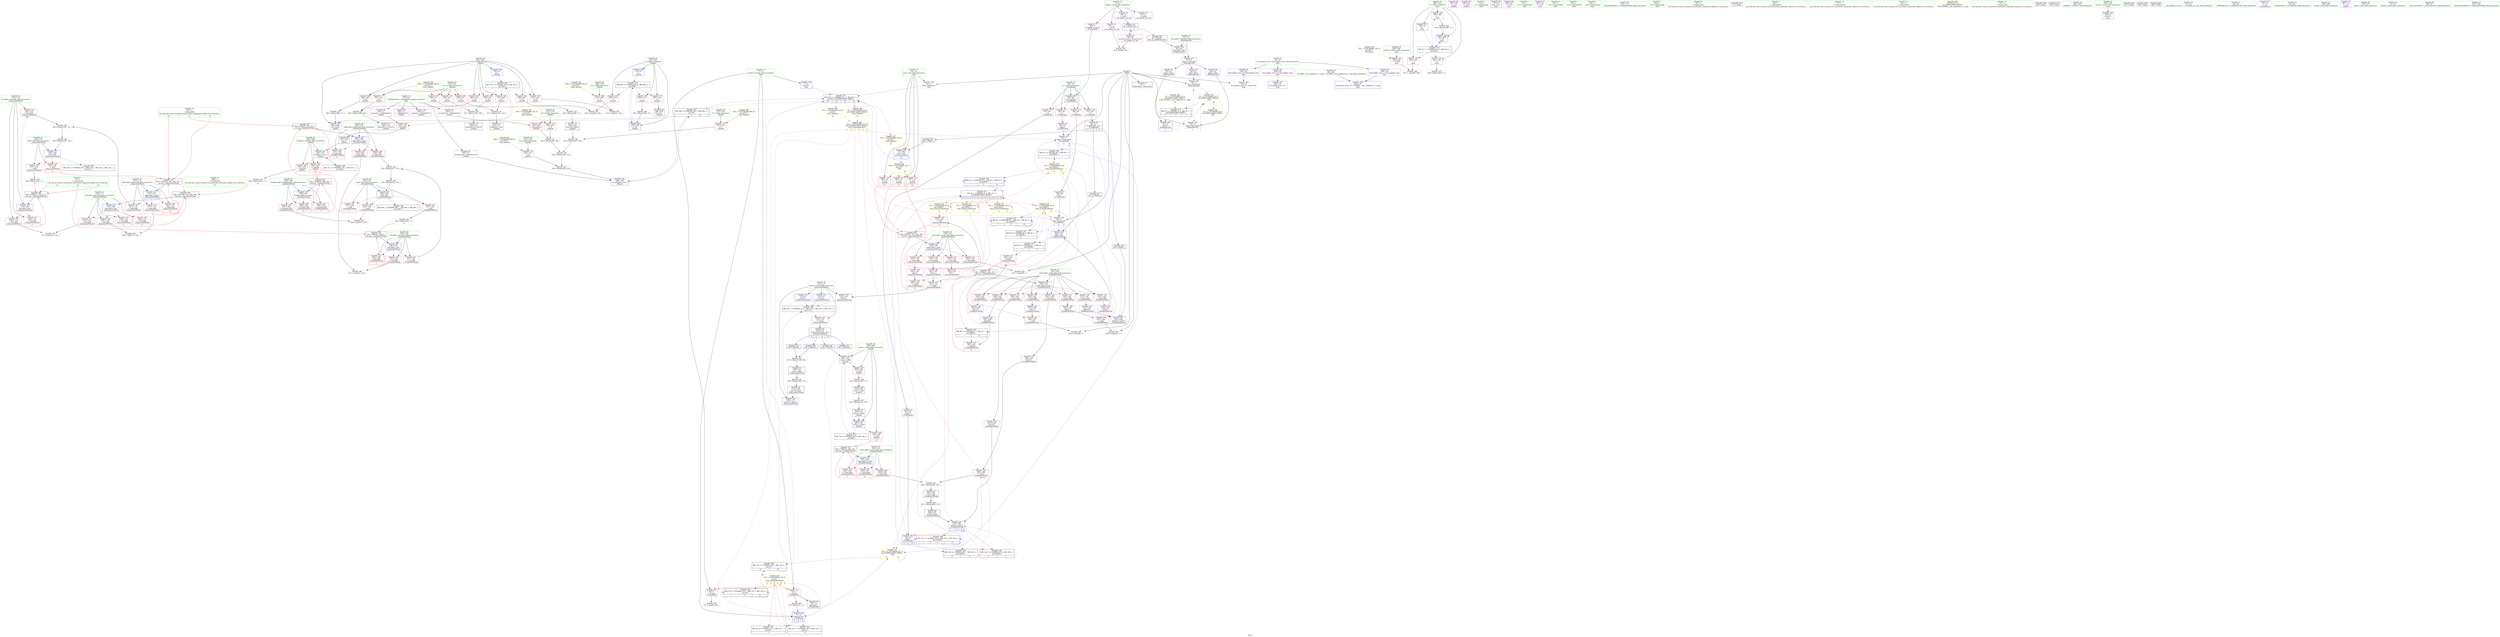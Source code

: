 digraph "SVFG" {
	label="SVFG";

	Node0x55cca68b7830 [shape=record,color=grey,label="{NodeID: 0\nNullPtr}"];
	Node0x55cca68b7830 -> Node0x55cca68dd4d0[style=solid];
	Node0x55cca68b7830 -> Node0x55cca68df8b0[style=solid];
	Node0x55cca68b7830 -> Node0x55cca68dfbb0[style=solid];
	Node0x55cca68b7830 -> Node0x55cca68dfe50[style=solid];
	Node0x55cca68b7830 -> Node0x55cca68dff20[style=solid];
	Node0x55cca68b7830 -> Node0x55cca68e0260[style=solid];
	Node0x55cca68b7830 -> Node0x55cca68e0330[style=solid];
	Node0x55cca68b7830 -> Node0x55cca68f0a90[style=solid];
	Node0x55cca68b7830 -> Node0x55cca68f0f10[style=solid];
	Node0x55cca68b7830 -> Node0x55cca68f1390[style=solid];
	Node0x55cca6901e70 [shape=record,color=black,label="{NodeID: 360\nMR_12V_4 = PHI(MR_12V_3, MR_12V_1, )\npts\{9 \}\n|{<s0>7}}"];
	Node0x55cca6901e70:s0 -> Node0x55cca6901c80[style=dashed,color=red];
	Node0x55cca68df6e0 [shape=record,color=red,label="{NodeID: 194\n399\<--382\n\<--i\nmain\n}"];
	Node0x55cca68df6e0 -> Node0x55cca68ef710[style=solid];
	Node0x55cca68dc900 [shape=record,color=red,label="{NodeID: 111\n75\<--7\n\<--iCache\n_Z7addNodev\n}"];
	Node0x55cca68dc900 -> Node0x55cca68dd6a0[style=solid];
	Node0x55cca68dc900 -> Node0x55cca68ef290[style=solid];
	Node0x55cca68dac30 [shape=record,color=green,label="{NodeID: 28\n110\<--111\nretval\<--retval_field_insensitive\n_Z5quoteiiiP4Node\n}"];
	Node0x55cca68dac30 -> Node0x55cca68e18e0[style=solid];
	Node0x55cca68dac30 -> Node0x55cca68e0810[style=solid];
	Node0x55cca68dac30 -> Node0x55cca68e08e0[style=solid];
	Node0x55cca68dac30 -> Node0x55cca68e09b0[style=solid];
	Node0x55cca68dac30 -> Node0x55cca68e0b50[style=solid];
	Node0x55cca69311f0 [shape=record,color=black,label="{NodeID: 554\n183 = PHI(242, 262, 337, )\n4th arg _Z3addiiiiP4Node }"];
	Node0x55cca69311f0 -> Node0x55cca68e0f60[style=solid];
	Node0x55cca68e0e90 [shape=record,color=blue,label="{NodeID: 222\n190\<--182\nvalue.addr\<--value\n_Z3addiiiiP4Node\n}"];
	Node0x55cca68e0e90 -> Node0x55cca68e3070[style=dashed];
	Node0x55cca68e0e90 -> Node0x55cca68e3140[style=dashed];
	Node0x55cca68e0e90 -> Node0x55cca68e3210[style=dashed];
	Node0x55cca68e2850 [shape=record,color=red,label="{NodeID: 139\n165\<--164\n\<--right\n_Z5quoteiiiP4Node\n|{<s0>5}}"];
	Node0x55cca68e2850:s0 -> Node0x55cca6930980[style=solid,color=red];
	Node0x55cca68dd3d0 [shape=record,color=green,label="{NodeID: 56\n30\<--404\n_GLOBAL__sub_I_Jakozaur_2_1.cpp\<--_GLOBAL__sub_I_Jakozaur_2_1.cpp_field_insensitive\n}"];
	Node0x55cca68dd3d0 -> Node0x55cca68dfab0[style=solid];
	Node0x55cca68f0190 [shape=record,color=grey,label="{NodeID: 333\n349 = Binary(348, 77, )\n}"];
	Node0x55cca68f0190 -> Node0x55cca68de130[style=solid];
	Node0x55cca68e3f10 [shape=record,color=red,label="{NodeID: 167\n262\<--261\n\<--right18\n_Z3addiiiiP4Node\n|{<s0>9}}"];
	Node0x55cca68e3f10:s0 -> Node0x55cca69311f0[style=solid,color=red];
	Node0x55cca68deaf0 [shape=record,color=purple,label="{NodeID: 84\n301\<--20\n\<--.str.2\n_Z4doItv\n}"];
	Node0x55cca68d8a80 [shape=record,color=green,label="{NodeID: 1\n8\<--1\n\<--dummyObj\nCan only get source location for instruction, argument, global var or function.|{<s0>13|<s1>14|<s2>15}}"];
	Node0x55cca68d8a80:s0 -> Node0x55cca69301d0[style=solid,color=red];
	Node0x55cca68d8a80:s1 -> Node0x55cca6930b80[style=solid,color=red];
	Node0x55cca68d8a80:s2 -> Node0x55cca69301d0[style=solid,color=red];
	Node0x55cca6901f60 [shape=record,color=black,label="{NodeID: 361\nMR_6V_5 = PHI(MR_6V_4, MR_6V_1, )\npts\{60000 \}\n|{|<s1>7}}"];
	Node0x55cca6901f60 -> Node0x55cca68e3d70[style=dashed];
	Node0x55cca6901f60:s1 -> Node0x55cca68e6e40[style=dashed,color=red];
	Node0x55cca68df7b0 [shape=record,color=blue,label="{NodeID: 195\n7\<--8\niCache\<--\nGlob }"];
	Node0x55cca68df7b0 -> Node0x55cca6905b60[style=dashed];
	Node0x55cca68dc9d0 [shape=record,color=red,label="{NodeID: 112\n325\<--10\n\<--root\n_Z4doItv\n|{<s0>13}}"];
	Node0x55cca68dc9d0:s0 -> Node0x55cca6930980[style=solid,color=red];
	Node0x55cca68dad00 [shape=record,color=green,label="{NodeID: 29\n112\<--113\nlow.addr\<--low.addr_field_insensitive\n_Z5quoteiiiP4Node\n}"];
	Node0x55cca68dad00 -> Node0x55cca68e19b0[style=solid];
	Node0x55cca68dad00 -> Node0x55cca68e1a80[style=solid];
	Node0x55cca68dad00 -> Node0x55cca68e1b50[style=solid];
	Node0x55cca68dad00 -> Node0x55cca68e04d0[style=solid];
	Node0x55cca68e5820 [shape=record,color=yellow,style=double,label="{NodeID: 389\n58V_1 = ENCHI(MR_58V_0)\npts\{270 \}\nFun[_Z4doItv]}"];
	Node0x55cca68e5820 -> Node0x55cca68e3fe0[style=dashed];
	Node0x55cca68e0f60 [shape=record,color=blue,label="{NodeID: 223\n192\<--183\nnode.addr\<--node\n_Z3addiiiiP4Node\n}"];
	Node0x55cca68e0f60 -> Node0x55cca68e32e0[style=dashed];
	Node0x55cca68e0f60 -> Node0x55cca68e33b0[style=dashed];
	Node0x55cca68e0f60 -> Node0x55cca68e3480[style=dashed];
	Node0x55cca68e0f60 -> Node0x55cca68e3550[style=dashed];
	Node0x55cca68e0f60 -> Node0x55cca68e3620[style=dashed];
	Node0x55cca68e0f60 -> Node0x55cca68e36f0[style=dashed];
	Node0x55cca68e0f60 -> Node0x55cca68e37c0[style=dashed];
	Node0x55cca68e0f60 -> Node0x55cca68e3890[style=dashed];
	Node0x55cca68e2920 [shape=record,color=red,label="{NodeID: 140\n212\<--184\n\<--low.addr\n_Z3addiiiiP4Node\n}"];
	Node0x55cca68e2920 -> Node0x55cca68f1990[style=solid];
	Node0x55cca68dd4d0 [shape=record,color=black,label="{NodeID: 57\n2\<--3\ndummyVal\<--dummyVal\n}"];
	Node0x55cca68f0310 [shape=record,color=grey,label="{NodeID: 334\n207 = Binary(206, 170, )\n}"];
	Node0x55cca68f0310 -> Node0x55cca68ddb80[style=solid];
	Node0x55cca68e3fe0 [shape=record,color=red,label="{NodeID: 168\n312\<--269\n\<--n\n_Z4doItv\n}"];
	Node0x55cca68e3fe0 -> Node0x55cca68f0d90[style=solid];
	Node0x55cca68debc0 [shape=record,color=purple,label="{NodeID: 85\n369\<--22\n\<--.str.3\n_Z4doItv\n}"];
	Node0x55cca68d8b10 [shape=record,color=green,label="{NodeID: 2\n13\<--1\n.str\<--dummyObj\nGlob }"];
	Node0x55cca6913ba0 [shape=record,color=yellow,style=double,label="{NodeID: 528\n19V_2 = CSCHI(MR_19V_1)\npts\{12 \}\nCS[]|{|<s3>19}}"];
	Node0x55cca6913ba0 -> Node0x55cca68dc9d0[style=dashed];
	Node0x55cca6913ba0 -> Node0x55cca68dcaa0[style=dashed];
	Node0x55cca6913ba0 -> Node0x55cca68dcb70[style=dashed];
	Node0x55cca6913ba0:s3 -> Node0x55cca6905b60[style=dashed,color=blue];
	Node0x55cca6902460 [shape=record,color=black,label="{NodeID: 362\nMR_8V_4 = PHI(MR_8V_3, MR_8V_1, )\npts\{60001 \}\n|{<s0>7}}"];
	Node0x55cca6902460:s0 -> Node0x55cca68e6f20[style=dashed,color=red];
	Node0x55cca68df8b0 [shape=record,color=blue, style = dotted,label="{NodeID: 196\n10\<--3\nroot\<--dummyVal\nGlob }"];
	Node0x55cca68df8b0 -> Node0x55cca6905b60[style=dashed];
	Node0x55cca68dcaa0 [shape=record,color=red,label="{NodeID: 113\n337\<--10\n\<--root\n_Z4doItv\n|{<s0>14}}"];
	Node0x55cca68dcaa0:s0 -> Node0x55cca69311f0[style=solid,color=red];
	Node0x55cca68dadd0 [shape=record,color=green,label="{NodeID: 30\n114\<--115\nhigh.addr\<--high.addr_field_insensitive\n_Z5quoteiiiP4Node\n}"];
	Node0x55cca68dadd0 -> Node0x55cca68e1c20[style=solid];
	Node0x55cca68dadd0 -> Node0x55cca68e1cf0[style=solid];
	Node0x55cca68dadd0 -> Node0x55cca68e1dc0[style=solid];
	Node0x55cca68dadd0 -> Node0x55cca68e05a0[style=solid];
	Node0x55cca68e5900 [shape=record,color=yellow,style=double,label="{NodeID: 390\n60V_1 = ENCHI(MR_60V_0)\npts\{272 \}\nFun[_Z4doItv]}"];
	Node0x55cca68e5900 -> Node0x55cca68e40b0[style=dashed];
	Node0x55cca68e5900 -> Node0x55cca68e4180[style=dashed];
	Node0x55cca68e5900 -> Node0x55cca68e4250[style=dashed];
	Node0x55cca68e5900 -> Node0x55cca68e4320[style=dashed];
	Node0x55cca68e1030 [shape=record,color=blue,label="{NodeID: 224\n210\<--208\nvalue3\<--conv2\n_Z3addiiiiP4Node\n|{|<s3>6|<s4>8}}"];
	Node0x55cca68e1030 -> Node0x55cca68ff860[style=dashed];
	Node0x55cca68e1030 -> Node0x55cca6901160[style=dashed];
	Node0x55cca68e1030 -> Node0x55cca6902960[style=dashed];
	Node0x55cca68e1030:s3 -> Node0x55cca68e0190[style=dashed,color=red];
	Node0x55cca68e1030:s4 -> Node0x55cca68e0190[style=dashed,color=red];
	Node0x55cca68e29f0 [shape=record,color=red,label="{NodeID: 141\n217\<--184\n\<--low.addr\n_Z3addiiiiP4Node\n}"];
	Node0x55cca68e29f0 -> Node0x55cca68ee810[style=solid];
	Node0x55cca68dd5d0 [shape=record,color=black,label="{NodeID: 58\n377\<--8\nmain_ret\<--\nmain\n}"];
	Node0x55cca68f0490 [shape=record,color=grey,label="{NodeID: 335\n351 = Binary(347, 350, )\n}"];
	Node0x55cca68f0490 -> Node0x55cca68efd10[style=solid];
	Node0x55cca68e40b0 [shape=record,color=red,label="{NodeID: 169\n294\<--271\n\<--m\n_Z4doItv\n}"];
	Node0x55cca68e40b0 -> Node0x55cca68f1b10[style=solid];
	Node0x55cca68dec90 [shape=record,color=purple,label="{NodeID: 86\n385\<--24\n\<--.str.4\nmain\n}"];
	Node0x55cca68d8dc0 [shape=record,color=green,label="{NodeID: 3\n15\<--1\n.str.1\<--dummyObj\nGlob }"];
	Node0x55cca6902960 [shape=record,color=black,label="{NodeID: 363\nMR_10V_5 = PHI(MR_10V_4, MR_10V_2, )\npts\{60002 \}\n|{<s0>7|<s1>7}}"];
	Node0x55cca6902960:s0 -> Node0x55cca68e3bd0[style=dashed,color=red];
	Node0x55cca6902960:s1 -> Node0x55cca68e1030[style=dashed,color=red];
	Node0x55cca68df9b0 [shape=record,color=blue,label="{NodeID: 197\n408\<--29\nllvm.global_ctors_0\<--\nGlob }"];
	Node0x55cca68dcb70 [shape=record,color=red,label="{NodeID: 114\n366\<--10\n\<--root\n_Z4doItv\n|{<s0>15}}"];
	Node0x55cca68dcb70:s0 -> Node0x55cca6930980[style=solid,color=red];
	Node0x55cca68daea0 [shape=record,color=green,label="{NodeID: 31\n116\<--117\nask.addr\<--ask.addr_field_insensitive\n_Z5quoteiiiP4Node\n}"];
	Node0x55cca68daea0 -> Node0x55cca68e1e90[style=solid];
	Node0x55cca68daea0 -> Node0x55cca68e1f60[style=solid];
	Node0x55cca68daea0 -> Node0x55cca68e2030[style=solid];
	Node0x55cca68daea0 -> Node0x55cca68e2100[style=solid];
	Node0x55cca68daea0 -> Node0x55cca68e0670[style=solid];
	Node0x55cca68e59e0 [shape=record,color=yellow,style=double,label="{NodeID: 391\n62V_1 = ENCHI(MR_62V_0)\npts\{274 \}\nFun[_Z4doItv]}"];
	Node0x55cca68e59e0 -> Node0x55cca68e43f0[style=dashed];
	Node0x55cca68e1100 [shape=record,color=blue,label="{NodeID: 225\n194\<--220\nmid\<--div\n_Z3addiiiiP4Node\n}"];
	Node0x55cca68e1100 -> Node0x55cca68e3960[style=dashed];
	Node0x55cca68e1100 -> Node0x55cca68e3a30[style=dashed];
	Node0x55cca68e1100 -> Node0x55cca68e3b00[style=dashed];
	Node0x55cca68e1100 -> Node0x55cca6900260[style=dashed];
	Node0x55cca68e2ac0 [shape=record,color=red,label="{NodeID: 142\n236\<--184\n\<--low.addr\n_Z3addiiiiP4Node\n|{<s0>7}}"];
	Node0x55cca68e2ac0:s0 -> Node0x55cca6930b80[style=solid,color=red];
	Node0x55cca68dd6a0 [shape=record,color=black,label="{NodeID: 59\n79\<--75\nidxprom\<--\n_Z7addNodev\n}"];
	Node0x55cca68f0610 [shape=record,color=grey,label="{NodeID: 336\n205 = Binary(203, 204, )\n}"];
	Node0x55cca68f0610 -> Node0x55cca68ddab0[style=solid];
	Node0x55cca68e4180 [shape=record,color=red,label="{NodeID: 170\n316\<--271\n\<--m\n_Z4doItv\n}"];
	Node0x55cca68e4180 -> Node0x55cca68ee690[style=solid];
	Node0x55cca68ded60 [shape=record,color=purple,label="{NodeID: 87\n395\<--26\n\<--.str.5\nmain\n}"];
	Node0x55cca68d8e50 [shape=record,color=green,label="{NodeID: 4\n20\<--1\n.str.2\<--dummyObj\nGlob }"];
	Node0x55cca6902e60 [shape=record,color=black,label="{NodeID: 364\nMR_23V_3 = PHI(MR_23V_6, MR_23V_4, MR_23V_5, MR_23V_2, )\npts\{111 \}\n}"];
	Node0x55cca6902e60 -> Node0x55cca68e18e0[style=dashed];
	Node0x55cca68dfab0 [shape=record,color=blue,label="{NodeID: 198\n409\<--30\nllvm.global_ctors_1\<--_GLOBAL__sub_I_Jakozaur_2_1.cpp\nGlob }"];
	Node0x55cca68dcc40 [shape=record,color=red,label="{NodeID: 115\n53\<--50\nthis1\<--this.addr\n_ZN4NodeC2Ev\n}"];
	Node0x55cca68dcc40 -> Node0x55cca68df200[style=solid];
	Node0x55cca68dcc40 -> Node0x55cca68df2d0[style=solid];
	Node0x55cca68dcc40 -> Node0x55cca68df3a0[style=solid];
	Node0x55cca68daf70 [shape=record,color=green,label="{NodeID: 32\n118\<--119\nnode.addr\<--node.addr_field_insensitive\n_Z5quoteiiiP4Node\n}"];
	Node0x55cca68daf70 -> Node0x55cca68e21d0[style=solid];
	Node0x55cca68daf70 -> Node0x55cca68e22a0[style=solid];
	Node0x55cca68daf70 -> Node0x55cca68e2370[style=solid];
	Node0x55cca68daf70 -> Node0x55cca68e2440[style=solid];
	Node0x55cca68daf70 -> Node0x55cca68e0740[style=solid];
	Node0x55cca68e5ac0 [shape=record,color=yellow,style=double,label="{NodeID: 392\n64V_1 = ENCHI(MR_64V_0)\npts\{276 \}\nFun[_Z4doItv]}"];
	Node0x55cca68e5ac0 -> Node0x55cca68e44c0[style=dashed];
	Node0x55cca68e11d0 [shape=record,color=blue,label="{NodeID: 226\n233\<--231\nleft9\<--call\n_Z3addiiiiP4Node\n}"];
	Node0x55cca68e11d0 -> Node0x55cca6901f60[style=dashed];
	Node0x55cca68e2b90 [shape=record,color=red,label="{NodeID: 143\n213\<--186\n\<--high.addr\n_Z3addiiiiP4Node\n}"];
	Node0x55cca68e2b90 -> Node0x55cca68f1990[style=solid];
	Node0x55cca68dd770 [shape=record,color=black,label="{NodeID: 60\n63\<--91\n_Z7addNodev_ret\<--\n_Z7addNodev\n|{<s0>3|<s1>6|<s2>8}}"];
	Node0x55cca68dd770:s0 -> Node0x55cca692c7c0[style=solid,color=blue];
	Node0x55cca68dd770:s1 -> Node0x55cca692f7d0[style=solid,color=blue];
	Node0x55cca68dd770:s2 -> Node0x55cca692f520[style=solid,color=blue];
	Node0x55cca68f0790 [shape=record,color=grey,label="{NodeID: 337\n394 = Binary(393, 77, )\n}"];
	Node0x55cca68e4250 [shape=record,color=red,label="{NodeID: 171\n341\<--271\n\<--m\n_Z4doItv\n}"];
	Node0x55cca68e4250 -> Node0x55cca68ef590[style=solid];
	Node0x55cca68dee30 [shape=record,color=purple,label="{NodeID: 88\n408\<--28\nllvm.global_ctors_0\<--llvm.global_ctors\nGlob }"];
	Node0x55cca68dee30 -> Node0x55cca68df9b0[style=solid];
	Node0x55cca68d8f10 [shape=record,color=green,label="{NodeID: 5\n22\<--1\n.str.3\<--dummyObj\nGlob }"];
	Node0x55cca6913ef0 [shape=record,color=yellow,style=double,label="{NodeID: 531\n2V_2 = CSCHI(MR_2V_1)\npts\{60000 60001 60002 \}\nCS[]}"];
	Node0x55cca6903360 [shape=record,color=black,label="{NodeID: 365\nMR_33V_2 = PHI(MR_33V_3, MR_33V_1, MR_33V_1, MR_33V_1, )\npts\{121 \}\n}"];
	Node0x55cca68dfbb0 [shape=record,color=blue, style = dotted,label="{NodeID: 199\n410\<--3\nllvm.global_ctors_2\<--dummyVal\nGlob }"];
	Node0x55cca68e15a0 [shape=record,color=red,label="{NodeID: 116\n82\<--64\n\<--n\n_Z7addNodev\n}"];
	Node0x55cca68e15a0 -> Node0x55cca68df470[style=solid];
	Node0x55cca68db040 [shape=record,color=green,label="{NodeID: 33\n120\<--121\nmid\<--mid_field_insensitive\n_Z5quoteiiiP4Node\n}"];
	Node0x55cca68db040 -> Node0x55cca68e2510[style=solid];
	Node0x55cca68db040 -> Node0x55cca68e25e0[style=solid];
	Node0x55cca68db040 -> Node0x55cca68e0a80[style=solid];
	Node0x55cca68e5ba0 [shape=record,color=yellow,style=double,label="{NodeID: 393\n66V_1 = ENCHI(MR_66V_0)\npts\{278 \}\nFun[_Z4doItv]}"];
	Node0x55cca68e5ba0 -> Node0x55cca68e4590[style=dashed];
	Node0x55cca68e12a0 [shape=record,color=blue,label="{NodeID: 227\n252\<--250\nright15\<--call14\n_Z3addiiiiP4Node\n}"];
	Node0x55cca68e12a0 -> Node0x55cca68ff360[style=dashed];
	Node0x55cca68e2c60 [shape=record,color=red,label="{NodeID: 144\n218\<--186\n\<--high.addr\n_Z3addiiiiP4Node\n}"];
	Node0x55cca68e2c60 -> Node0x55cca68ee810[style=solid];
	Node0x55cca68dd840 [shape=record,color=black,label="{NodeID: 61\n168\<--167\nconv\<--add9\n_Z5quoteiiiP4Node\n}"];
	Node0x55cca68dd840 -> Node0x55cca68eec90[style=solid];
	Node0x55cca68f0910 [shape=record,color=grey,label="{NodeID: 338\n305 = Binary(304, 77, )\n}"];
	Node0x55cca68f0910 -> Node0x55cca68e1440[style=solid];
	Node0x55cca68e4320 [shape=record,color=red,label="{NodeID: 172\n356\<--271\n\<--m\n_Z4doItv\n}"];
	Node0x55cca68e4320 -> Node0x55cca68eee10[style=solid];
	Node0x55cca68def30 [shape=record,color=purple,label="{NodeID: 89\n409\<--28\nllvm.global_ctors_1\<--llvm.global_ctors\nGlob }"];
	Node0x55cca68def30 -> Node0x55cca68dfab0[style=solid];
	Node0x55cca68d97b0 [shape=record,color=green,label="{NodeID: 6\n24\<--1\n.str.4\<--dummyObj\nGlob }"];
	Node0x55cca692c7c0 [shape=record,color=black,label="{NodeID: 532\n100 = PHI(63, )\n}"];
	Node0x55cca692c7c0 -> Node0x55cca68e0400[style=solid];
	Node0x55cca6903860 [shape=record,color=black,label="{NodeID: 366\nMR_12V_3 = PHI(MR_12V_4, MR_12V_2, )\npts\{9 \}\n|{<s0>14|<s1>19}}"];
	Node0x55cca6903860:s0 -> Node0x55cca6901c80[style=dashed,color=red];
	Node0x55cca6903860:s1 -> Node0x55cca6905b60[style=dashed,color=blue];
	Node0x55cca68dfcb0 [shape=record,color=blue,label="{NodeID: 200\n50\<--49\nthis.addr\<--this\n_ZN4NodeC2Ev\n}"];
	Node0x55cca68dfcb0 -> Node0x55cca68dcc40[style=dashed];
	Node0x55cca68e1670 [shape=record,color=red,label="{NodeID: 117\n85\<--64\n\<--n\n_Z7addNodev\n}"];
	Node0x55cca68e1670 -> Node0x55cca68dbcd0[style=solid];
	Node0x55cca68db110 [shape=record,color=green,label="{NodeID: 34\n176\<--177\n_Z3addiiiiP4Node\<--_Z3addiiiiP4Node_field_insensitive\n}"];
	Node0x55cca68e1370 [shape=record,color=blue,label="{NodeID: 228\n279\<--8\ni\<--\n_Z4doItv\n}"];
	Node0x55cca68e1370 -> Node0x55cca6905660[style=dashed];
	Node0x55cca68e2d30 [shape=record,color=red,label="{NodeID: 145\n257\<--186\n\<--high.addr\n_Z3addiiiiP4Node\n|{<s0>9}}"];
	Node0x55cca68e2d30:s0 -> Node0x55cca6930d10[style=solid,color=red];
	Node0x55cca68dd910 [shape=record,color=black,label="{NodeID: 62\n171\<--169\nconv10\<--rem\n_Z5quoteiiiP4Node\n}"];
	Node0x55cca68dd910 -> Node0x55cca68e0b50[style=solid];
	Node0x55cca68e6e40 [shape=record,color=yellow,style=double,label="{NodeID: 422\n6V_1 = ENCHI(MR_6V_0)\npts\{60000 \}\nFun[_Z3addiiiiP4Node]|{|<s4>6|<s5>8}}"];
	Node0x55cca68e6e40 -> Node0x55cca68e3ca0[style=dashed];
	Node0x55cca68e6e40 -> Node0x55cca68fee60[style=dashed];
	Node0x55cca68e6e40 -> Node0x55cca6900760[style=dashed];
	Node0x55cca68e6e40 -> Node0x55cca6901f60[style=dashed];
	Node0x55cca68e6e40:s4 -> Node0x55cca68e0330[style=dashed,color=red];
	Node0x55cca68e6e40:s5 -> Node0x55cca68e0330[style=dashed,color=red];
	Node0x55cca68f0a90 [shape=record,color=grey,label="{NodeID: 339\n229 = cmp(228, 3, )\n}"];
	Node0x55cca68e43f0 [shape=record,color=red,label="{NodeID: 173\n339\<--273\n\<--X\n_Z4doItv\n}"];
	Node0x55cca68e43f0 -> Node0x55cca68ee990[style=solid];
	Node0x55cca68df030 [shape=record,color=purple,label="{NodeID: 90\n410\<--28\nllvm.global_ctors_2\<--llvm.global_ctors\nGlob }"];
	Node0x55cca68df030 -> Node0x55cca68dfbb0[style=solid];
	Node0x55cca68d9840 [shape=record,color=green,label="{NodeID: 7\n26\<--1\n.str.5\<--dummyObj\nGlob }"];
	Node0x55cca692f350 [shape=record,color=black,label="{NodeID: 533\n158 = PHI(105, )\n}"];
	Node0x55cca692f350 -> Node0x55cca68ee390[style=solid];
	Node0x55cca6903d60 [shape=record,color=black,label="{NodeID: 367\nMR_56V_2 = PHI(MR_56V_3, MR_56V_1, )\npts\{19 \}\n|{|<s3>19}}"];
	Node0x55cca6903d60 -> Node0x55cca68e50f0[style=dashed];
	Node0x55cca6903d60 -> Node0x55cca68e51c0[style=dashed];
	Node0x55cca6903d60 -> Node0x55cca68e9680[style=dashed];
	Node0x55cca6903d60:s3 -> Node0x55cca6905b60[style=dashed,color=blue];
	Node0x55cca68dfd80 [shape=record,color=blue,label="{NodeID: 201\n54\<--8\nvalue\<--\n_ZN4NodeC2Ev\n|{<s0>1}}"];
	Node0x55cca68dfd80:s0 -> Node0x55cca6912aa0[style=dashed,color=blue];
	Node0x55cca68e1740 [shape=record,color=red,label="{NodeID: 118\n88\<--64\n\<--n\n_Z7addNodev\n}"];
	Node0x55cca68e1740 -> Node0x55cca68dbda0[style=solid];
	Node0x55cca68db210 [shape=record,color=green,label="{NodeID: 35\n184\<--185\nlow.addr\<--low.addr_field_insensitive\n_Z3addiiiiP4Node\n}"];
	Node0x55cca68db210 -> Node0x55cca68e2920[style=solid];
	Node0x55cca68db210 -> Node0x55cca68e29f0[style=solid];
	Node0x55cca68db210 -> Node0x55cca68e2ac0[style=solid];
	Node0x55cca68db210 -> Node0x55cca68e0c20[style=solid];
	Node0x55cca68eddf0 [shape=record,color=black,label="{NodeID: 312\n38 = PHI(36, 39, )\n|{|<s1>1}}"];
	Node0x55cca68eddf0 -> Node0x55cca68df130[style=solid];
	Node0x55cca68eddf0:s1 -> Node0x55cca6930000[style=solid,color=red];
	Node0x55cca68e1440 [shape=record,color=blue,label="{NodeID: 229\n279\<--305\ni\<--inc\n_Z4doItv\n}"];
	Node0x55cca68e1440 -> Node0x55cca6905660[style=dashed];
	Node0x55cca68e2e00 [shape=record,color=red,label="{NodeID: 146\n222\<--188\n\<--number.addr\n_Z3addiiiiP4Node\n}"];
	Node0x55cca68e2e00 -> Node0x55cca68f1090[style=solid];
	Node0x55cca68dd9e0 [shape=record,color=black,label="{NodeID: 63\n105\<--174\n_Z5quoteiiiP4Node_ret\<--\n_Z5quoteiiiP4Node\n|{<s0>4|<s1>5|<s2>13|<s3>15}}"];
	Node0x55cca68dd9e0:s0 -> Node0x55cca692f350[style=solid,color=blue];
	Node0x55cca68dd9e0:s1 -> Node0x55cca692f690[style=solid,color=blue];
	Node0x55cca68dd9e0:s2 -> Node0x55cca692fab0[style=solid,color=blue];
	Node0x55cca68dd9e0:s3 -> Node0x55cca692fc50[style=solid,color=blue];
	Node0x55cca68e6f20 [shape=record,color=yellow,style=double,label="{NodeID: 423\n8V_1 = ENCHI(MR_8V_0)\npts\{60001 \}\nFun[_Z3addiiiiP4Node]|{|<s4>6|<s5>8}}"];
	Node0x55cca68e6f20 -> Node0x55cca68e3e40[style=dashed];
	Node0x55cca68e6f20 -> Node0x55cca68ff360[style=dashed];
	Node0x55cca68e6f20 -> Node0x55cca6900c60[style=dashed];
	Node0x55cca68e6f20 -> Node0x55cca6902460[style=dashed];
	Node0x55cca68e6f20:s4 -> Node0x55cca68e0260[style=dashed,color=red];
	Node0x55cca68e6f20:s5 -> Node0x55cca68e0260[style=dashed,color=red];
	Node0x55cca68f0c10 [shape=record,color=grey,label="{NodeID: 340\n133 = cmp(131, 132, )\n}"];
	Node0x55cca68e44c0 [shape=record,color=red,label="{NodeID: 174\n347\<--275\n\<--Y\n_Z4doItv\n}"];
	Node0x55cca68e44c0 -> Node0x55cca68f0490[style=solid];
	Node0x55cca68df130 [shape=record,color=purple,label="{NodeID: 91\n39\<--38\narrayctor.next\<--arrayctor.cur\n__cxx_global_var_init\n}"];
	Node0x55cca68df130 -> Node0x55cca68eddf0[style=solid];
	Node0x55cca68df130 -> Node0x55cca68f1690[style=solid];
	Node0x55cca68d98d0 [shape=record,color=green,label="{NodeID: 8\n29\<--1\n\<--dummyObj\nCan only get source location for instruction, argument, global var or function.}"];
	Node0x55cca692f450 [shape=record,color=black,label="{NodeID: 534\n71 = PHI()\n}"];
	Node0x55cca6904260 [shape=record,color=black,label="{NodeID: 368\nMR_70V_3 = PHI(MR_70V_4, MR_70V_2, )\npts\{282 \}\n}"];
	Node0x55cca6904260 -> Node0x55cca68e48d0[style=dashed];
	Node0x55cca6904260 -> Node0x55cca68e49a0[style=dashed];
	Node0x55cca6904260 -> Node0x55cca68e4a70[style=dashed];
	Node0x55cca6904260 -> Node0x55cca68e4b40[style=dashed];
	Node0x55cca6904260 -> Node0x55cca68e4c10[style=dashed];
	Node0x55cca6904260 -> Node0x55cca68e4ce0[style=dashed];
	Node0x55cca6904260 -> Node0x55cca68e9750[style=dashed];
	Node0x55cca68dfe50 [shape=record,color=blue, style = dotted,label="{NodeID: 202\n56\<--3\nleft\<--dummyVal\n_ZN4NodeC2Ev\n|{<s0>1}}"];
	Node0x55cca68dfe50:s0 -> Node0x55cca6912aa0[style=dashed,color=blue];
	Node0x55cca68e1810 [shape=record,color=red,label="{NodeID: 119\n91\<--64\n\<--n\n_Z7addNodev\n}"];
	Node0x55cca68e1810 -> Node0x55cca68dd770[style=solid];
	Node0x55cca68db2e0 [shape=record,color=green,label="{NodeID: 36\n186\<--187\nhigh.addr\<--high.addr_field_insensitive\n_Z3addiiiiP4Node\n}"];
	Node0x55cca68db2e0 -> Node0x55cca68e2b90[style=solid];
	Node0x55cca68db2e0 -> Node0x55cca68e2c60[style=solid];
	Node0x55cca68db2e0 -> Node0x55cca68e2d30[style=solid];
	Node0x55cca68db2e0 -> Node0x55cca68e0cf0[style=solid];
	Node0x55cca68ee390 [shape=record,color=grey,label="{NodeID: 313\n167 = Binary(158, 166, )\n}"];
	Node0x55cca68ee390 -> Node0x55cca68dd840[style=solid];
	Node0x55cca68e9380 [shape=record,color=blue,label="{NodeID: 230\n281\<--8\ni2\<--\n_Z4doItv\n}"];
	Node0x55cca68e9380 -> Node0x55cca6904260[style=dashed];
	Node0x55cca68e2ed0 [shape=record,color=red,label="{NodeID: 147\n238\<--188\n\<--number.addr\n_Z3addiiiiP4Node\n|{<s0>7}}"];
	Node0x55cca68e2ed0:s0 -> Node0x55cca6930ea0[style=solid,color=red];
	Node0x55cca68ddab0 [shape=record,color=black,label="{NodeID: 64\n206\<--205\nconv\<--add\n_Z3addiiiiP4Node\n}"];
	Node0x55cca68ddab0 -> Node0x55cca68f0310[style=solid];
	Node0x55cca6912510 [shape=record,color=yellow,style=double,label="{NodeID: 507\n21V_2 = CSCHI(MR_21V_1)\npts\{9 60000 60001 60002 \}\nCS[]|{<s0>12|<s1>12}}"];
	Node0x55cca6912510:s0 -> Node0x55cca6903860[style=dashed,color=blue];
	Node0x55cca6912510:s1 -> Node0x55cca6905160[style=dashed,color=blue];
	Node0x55cca68f0d90 [shape=record,color=grey,label="{NodeID: 341\n313 = cmp(311, 312, )\n}"];
	Node0x55cca68e4590 [shape=record,color=red,label="{NodeID: 175\n353\<--277\n\<--Z\n_Z4doItv\n}"];
	Node0x55cca68e4590 -> Node0x55cca68efe90[style=solid];
	Node0x55cca68df200 [shape=record,color=purple,label="{NodeID: 92\n54\<--53\nvalue\<--this1\n_ZN4NodeC2Ev\n}"];
	Node0x55cca68df200 -> Node0x55cca68dfd80[style=solid];
	Node0x55cca68d9990 [shape=record,color=green,label="{NodeID: 9\n68\<--1\n\<--dummyObj\nCan only get source location for instruction, argument, global var or function.}"];
	Node0x55cca692f520 [shape=record,color=black,label="{NodeID: 535\n250 = PHI(63, )\n}"];
	Node0x55cca692f520 -> Node0x55cca68e12a0[style=solid];
	Node0x55cca6904760 [shape=record,color=black,label="{NodeID: 369\nMR_72V_2 = PHI(MR_72V_3, MR_72V_1, )\npts\{284 \}\n}"];
	Node0x55cca6904760 -> Node0x55cca68e9410[style=dashed];
	Node0x55cca68dff20 [shape=record,color=blue, style = dotted,label="{NodeID: 203\n58\<--3\nright\<--dummyVal\n_ZN4NodeC2Ev\n|{<s0>1}}"];
	Node0x55cca68dff20:s0 -> Node0x55cca6912aa0[style=dashed,color=blue];
	Node0x55cca68e18e0 [shape=record,color=red,label="{NodeID: 120\n174\<--110\n\<--retval\n_Z5quoteiiiP4Node\n}"];
	Node0x55cca68e18e0 -> Node0x55cca68dd9e0[style=solid];
	Node0x55cca68db3b0 [shape=record,color=green,label="{NodeID: 37\n188\<--189\nnumber.addr\<--number.addr_field_insensitive\n_Z3addiiiiP4Node\n}"];
	Node0x55cca68db3b0 -> Node0x55cca68e2e00[style=solid];
	Node0x55cca68db3b0 -> Node0x55cca68e2ed0[style=solid];
	Node0x55cca68db3b0 -> Node0x55cca68e2fa0[style=solid];
	Node0x55cca68db3b0 -> Node0x55cca68e0dc0[style=solid];
	Node0x55cca68ee510 [shape=record,color=grey,label="{NodeID: 314\n324 = Binary(323, 77, )\n|{<s0>13}}"];
	Node0x55cca68ee510:s0 -> Node0x55cca6930780[style=solid,color=red];
	Node0x55cca68e9410 [shape=record,color=blue,label="{NodeID: 231\n283\<--321\nnumber\<--conv\n_Z4doItv\n}"];
	Node0x55cca68e9410 -> Node0x55cca68e4db0[style=dashed];
	Node0x55cca68e9410 -> Node0x55cca68e4e80[style=dashed];
	Node0x55cca68e9410 -> Node0x55cca6904760[style=dashed];
	Node0x55cca68e2fa0 [shape=record,color=red,label="{NodeID: 148\n258\<--188\n\<--number.addr\n_Z3addiiiiP4Node\n|{<s0>9}}"];
	Node0x55cca68e2fa0:s0 -> Node0x55cca6930ea0[style=solid,color=red];
	Node0x55cca68ddb80 [shape=record,color=black,label="{NodeID: 65\n208\<--207\nconv2\<--rem\n_Z3addiiiiP4Node\n}"];
	Node0x55cca68ddb80 -> Node0x55cca68e1030[style=solid];
	Node0x55cca68f0f10 [shape=record,color=grey,label="{NodeID: 342\n248 = cmp(247, 3, )\n}"];
	Node0x55cca68e4660 [shape=record,color=red,label="{NodeID: 176\n293\<--279\n\<--i\n_Z4doItv\n}"];
	Node0x55cca68e4660 -> Node0x55cca68f1b10[style=solid];
	Node0x55cca68df2d0 [shape=record,color=purple,label="{NodeID: 93\n56\<--53\nleft\<--this1\n_ZN4NodeC2Ev\n}"];
	Node0x55cca68df2d0 -> Node0x55cca68dfe50[style=solid];
	Node0x55cca68d9a90 [shape=record,color=green,label="{NodeID: 10\n77\<--1\n\<--dummyObj\nCan only get source location for instruction, argument, global var or function.}"];
	Node0x55cca692f690 [shape=record,color=black,label="{NodeID: 536\n166 = PHI(105, )\n}"];
	Node0x55cca692f690 -> Node0x55cca68ee390[style=solid];
	Node0x55cca6904c60 [shape=record,color=black,label="{NodeID: 370\nMR_74V_2 = PHI(MR_74V_4, MR_74V_1, )\npts\{286 \}\n}"];
	Node0x55cca6904c60 -> Node0x55cca68e94e0[style=dashed];
	Node0x55cca68dfff0 [shape=record,color=blue,label="{NodeID: 204\n7\<--76\niCache\<--inc\n_Z7addNodev\n|{<s0>3|<s1>6|<s2>8}}"];
	Node0x55cca68dfff0:s0 -> Node0x55cca6912510[style=dashed,color=blue];
	Node0x55cca68dfff0:s1 -> Node0x55cca6901e70[style=dashed,color=blue];
	Node0x55cca68dfff0:s2 -> Node0x55cca68fe960[style=dashed,color=blue];
	Node0x55cca68e19b0 [shape=record,color=red,label="{NodeID: 121\n132\<--112\n\<--low.addr\n_Z5quoteiiiP4Node\n}"];
	Node0x55cca68e19b0 -> Node0x55cca68f0c10[style=solid];
	Node0x55cca68db480 [shape=record,color=green,label="{NodeID: 38\n190\<--191\nvalue.addr\<--value.addr_field_insensitive\n_Z3addiiiiP4Node\n}"];
	Node0x55cca68db480 -> Node0x55cca68e3070[style=solid];
	Node0x55cca68db480 -> Node0x55cca68e3140[style=solid];
	Node0x55cca68db480 -> Node0x55cca68e3210[style=solid];
	Node0x55cca68db480 -> Node0x55cca68e0e90[style=solid];
	Node0x55cca68e6000 [shape=record,color=yellow,style=double,label="{NodeID: 398\n2V_1 = ENCHI(MR_2V_0)\npts\{60000 60001 60002 \}\nFun[_Z4doItv]|{<s0>12}}"];
	Node0x55cca68e6000:s0 -> Node0x55cca68e65d0[style=dashed,color=red];
	Node0x55cca68ee690 [shape=record,color=grey,label="{NodeID: 315\n317 = Binary(315, 316, )\n}"];
	Node0x55cca68ee690 -> Node0x55cca68ddd20[style=solid];
	Node0x55cca68e94e0 [shape=record,color=blue,label="{NodeID: 232\n285\<--326\nvalue\<--call6\n_Z4doItv\n}"];
	Node0x55cca68e94e0 -> Node0x55cca68e4f50[style=dashed];
	Node0x55cca68e94e0 -> Node0x55cca68e95b0[style=dashed];
	Node0x55cca68e3070 [shape=record,color=red,label="{NodeID: 149\n204\<--190\n\<--value.addr\n_Z3addiiiiP4Node\n}"];
	Node0x55cca68e3070 -> Node0x55cca68f0610[style=solid];
	Node0x55cca68ddc50 [shape=record,color=black,label="{NodeID: 66\n298\<--297\nidx.ext\<--\n_Z4doItv\n}"];
	Node0x55cca68f1090 [shape=record,color=grey,label="{NodeID: 343\n224 = cmp(222, 223, )\n}"];
	Node0x55cca68e4730 [shape=record,color=red,label="{NodeID: 177\n297\<--279\n\<--i\n_Z4doItv\n}"];
	Node0x55cca68e4730 -> Node0x55cca68ddc50[style=solid];
	Node0x55cca68df3a0 [shape=record,color=purple,label="{NodeID: 94\n58\<--53\nright\<--this1\n_ZN4NodeC2Ev\n}"];
	Node0x55cca68df3a0 -> Node0x55cca68dff20[style=solid];
	Node0x55cca68d9b90 [shape=record,color=green,label="{NodeID: 11\n150\<--1\n\<--dummyObj\nCan only get source location for instruction, argument, global var or function.}"];
	Node0x55cca692f7d0 [shape=record,color=black,label="{NodeID: 537\n231 = PHI(63, )\n}"];
	Node0x55cca692f7d0 -> Node0x55cca68e11d0[style=solid];
	Node0x55cca690eec0 [shape=record,color=yellow,style=double,label="{NodeID: 454\nRETMU(2V_2)\npts\{60000 60001 60002 \}\nFun[_GLOBAL__sub_I_Jakozaur_2_1.cpp]}"];
	Node0x55cca6905160 [shape=record,color=black,label="{NodeID: 371\nMR_2V_3 = PHI(MR_2V_4, MR_2V_2, )\npts\{60000 60001 60002 \}\n|{<s0>13|<s1>13|<s2>13|<s3>14|<s4>14|<s5>14|<s6>14|<s7>15|<s8>15|<s9>15|<s10>19}}"];
	Node0x55cca6905160:s0 -> Node0x55cca69019e0[style=dashed,color=red];
	Node0x55cca6905160:s1 -> Node0x55cca6901ac0[style=dashed,color=red];
	Node0x55cca6905160:s2 -> Node0x55cca6901ba0[style=dashed,color=red];
	Node0x55cca6905160:s3 -> Node0x55cca68e3bd0[style=dashed,color=red];
	Node0x55cca6905160:s4 -> Node0x55cca68e1030[style=dashed,color=red];
	Node0x55cca6905160:s5 -> Node0x55cca68e6e40[style=dashed,color=red];
	Node0x55cca6905160:s6 -> Node0x55cca68e6f20[style=dashed,color=red];
	Node0x55cca6905160:s7 -> Node0x55cca69019e0[style=dashed,color=red];
	Node0x55cca6905160:s8 -> Node0x55cca6901ac0[style=dashed,color=red];
	Node0x55cca6905160:s9 -> Node0x55cca6901ba0[style=dashed,color=red];
	Node0x55cca6905160:s10 -> Node0x55cca6905b60[style=dashed,color=blue];
	Node0x55cca68e00c0 [shape=record,color=blue,label="{NodeID: 205\n64\<--80\nn\<--arrayidx\n_Z7addNodev\n}"];
	Node0x55cca68e00c0 -> Node0x55cca68e15a0[style=dashed];
	Node0x55cca68e00c0 -> Node0x55cca68e1670[style=dashed];
	Node0x55cca68e00c0 -> Node0x55cca68e1740[style=dashed];
	Node0x55cca68e00c0 -> Node0x55cca68e1810[style=dashed];
	Node0x55cca68e1a80 [shape=record,color=red,label="{NodeID: 122\n146\<--112\n\<--low.addr\n_Z5quoteiiiP4Node\n}"];
	Node0x55cca68e1a80 -> Node0x55cca68f0010[style=solid];
	Node0x55cca68db550 [shape=record,color=green,label="{NodeID: 39\n192\<--193\nnode.addr\<--node.addr_field_insensitive\n_Z3addiiiiP4Node\n}"];
	Node0x55cca68db550 -> Node0x55cca68e32e0[style=solid];
	Node0x55cca68db550 -> Node0x55cca68e33b0[style=solid];
	Node0x55cca68db550 -> Node0x55cca68e3480[style=solid];
	Node0x55cca68db550 -> Node0x55cca68e3550[style=solid];
	Node0x55cca68db550 -> Node0x55cca68e3620[style=solid];
	Node0x55cca68db550 -> Node0x55cca68e36f0[style=solid];
	Node0x55cca68db550 -> Node0x55cca68e37c0[style=solid];
	Node0x55cca68db550 -> Node0x55cca68e3890[style=solid];
	Node0x55cca68db550 -> Node0x55cca68e0f60[style=solid];
	Node0x55cca68ee810 [shape=record,color=grey,label="{NodeID: 316\n219 = Binary(217, 218, )\n}"];
	Node0x55cca68ee810 -> Node0x55cca68eeb10[style=solid];
	Node0x55cca68e95b0 [shape=record,color=blue,label="{NodeID: 233\n285\<--333\nvalue\<--conv9\n_Z4doItv\n}"];
	Node0x55cca68e95b0 -> Node0x55cca68e5020[style=dashed];
	Node0x55cca68e95b0 -> Node0x55cca6904c60[style=dashed];
	Node0x55cca68e3140 [shape=record,color=red,label="{NodeID: 150\n239\<--190\n\<--value.addr\n_Z3addiiiiP4Node\n|{<s0>7}}"];
	Node0x55cca68e3140:s0 -> Node0x55cca6931030[style=solid,color=red];
	Node0x55cca68ddd20 [shape=record,color=black,label="{NodeID: 67\n318\<--317\nidxprom\<--rem\n_Z4doItv\n}"];
	Node0x55cca68f1210 [shape=record,color=grey,label="{NodeID: 344\n139 = cmp(137, 138, )\n}"];
	Node0x55cca68e4800 [shape=record,color=red,label="{NodeID: 178\n304\<--279\n\<--i\n_Z4doItv\n}"];
	Node0x55cca68e4800 -> Node0x55cca68f0910[style=solid];
	Node0x55cca68df470 [shape=record,color=purple,label="{NodeID: 95\n83\<--82\nvalue\<--\n_Z7addNodev\n}"];
	Node0x55cca68df470 -> Node0x55cca68e0190[style=solid];
	Node0x55cca68d9c90 [shape=record,color=green,label="{NodeID: 12\n170\<--1\n\<--dummyObj\nCan only get source location for instruction, argument, global var or function.}"];
	Node0x55cca692f910 [shape=record,color=black,label="{NodeID: 538\n288 = PHI()\n}"];
	Node0x55cca6905660 [shape=record,color=black,label="{NodeID: 372\nMR_68V_3 = PHI(MR_68V_4, MR_68V_2, )\npts\{280 \}\n}"];
	Node0x55cca6905660 -> Node0x55cca68e4660[style=dashed];
	Node0x55cca6905660 -> Node0x55cca68e4730[style=dashed];
	Node0x55cca6905660 -> Node0x55cca68e4800[style=dashed];
	Node0x55cca6905660 -> Node0x55cca68e1440[style=dashed];
	Node0x55cca68e0190 [shape=record,color=blue,label="{NodeID: 206\n83\<--8\nvalue\<--\n_Z7addNodev\n|{<s0>3|<s1>6|<s2>8}}"];
	Node0x55cca68e0190:s0 -> Node0x55cca6912510[style=dashed,color=blue];
	Node0x55cca68e0190:s1 -> Node0x55cca6902960[style=dashed,color=blue];
	Node0x55cca68e0190:s2 -> Node0x55cca68ff860[style=dashed,color=blue];
	Node0x55cca68e1b50 [shape=record,color=red,label="{NodeID: 123\n152\<--112\n\<--low.addr\n_Z5quoteiiiP4Node\n|{<s0>4}}"];
	Node0x55cca68e1b50:s0 -> Node0x55cca69301d0[style=solid,color=red];
	Node0x55cca68db620 [shape=record,color=green,label="{NodeID: 40\n194\<--195\nmid\<--mid_field_insensitive\n_Z3addiiiiP4Node\n}"];
	Node0x55cca68db620 -> Node0x55cca68e3960[style=solid];
	Node0x55cca68db620 -> Node0x55cca68e3a30[style=solid];
	Node0x55cca68db620 -> Node0x55cca68e3b00[style=solid];
	Node0x55cca68db620 -> Node0x55cca68e1100[style=solid];
	Node0x55cca68e61f0 [shape=record,color=yellow,style=double,label="{NodeID: 400\n79V_1 = ENCHI(MR_79V_0)\npts\{381 \}\nFun[main]}"];
	Node0x55cca68e61f0 -> Node0x55cca68e5290[style=dashed];
	Node0x55cca68ee990 [shape=record,color=grey,label="{NodeID: 317\n346 = Binary(339, 345, )\n}"];
	Node0x55cca68ee990 -> Node0x55cca68efd10[style=solid];
	Node0x55cca68e9680 [shape=record,color=blue,label="{NodeID: 234\n359\<--354\narrayidx20\<--rem17\n_Z4doItv\n}"];
	Node0x55cca68e9680 -> Node0x55cca6903d60[style=dashed];
	Node0x55cca68e3210 [shape=record,color=red,label="{NodeID: 151\n259\<--190\n\<--value.addr\n_Z3addiiiiP4Node\n|{<s0>9}}"];
	Node0x55cca68e3210:s0 -> Node0x55cca6931030[style=solid,color=red];
	Node0x55cca68dddf0 [shape=record,color=black,label="{NodeID: 68\n321\<--320\nconv\<--\n_Z4doItv\n}"];
	Node0x55cca68dddf0 -> Node0x55cca68e9410[style=solid];
	Node0x55cca68f1390 [shape=record,color=grey,label="{NodeID: 345\n127 = cmp(126, 3, )\n}"];
	Node0x55cca68e48d0 [shape=record,color=red,label="{NodeID: 179\n311\<--281\n\<--i2\n_Z4doItv\n}"];
	Node0x55cca68e48d0 -> Node0x55cca68f0d90[style=solid];
	Node0x55cca68dbcd0 [shape=record,color=purple,label="{NodeID: 96\n86\<--85\nright\<--\n_Z7addNodev\n}"];
	Node0x55cca68dbcd0 -> Node0x55cca68e0260[style=solid];
	Node0x55cca68d9d90 [shape=record,color=green,label="{NodeID: 13\n327\<--1\n\<--dummyObj\nCan only get source location for instruction, argument, global var or function.|{<s0>13|<s1>14|<s2>15}}"];
	Node0x55cca68d9d90:s0 -> Node0x55cca6930580[style=solid,color=red];
	Node0x55cca68d9d90:s1 -> Node0x55cca6930d10[style=solid,color=red];
	Node0x55cca68d9d90:s2 -> Node0x55cca6930580[style=solid,color=red];
	Node0x55cca692f9e0 [shape=record,color=black,label="{NodeID: 539\n302 = PHI()\n}"];
	Node0x55cca6905b60 [shape=record,color=black,label="{NodeID: 373\nMR_83V_2 = PHI(MR_83V_3, MR_83V_1, )\npts\{9 12 19 60000 60001 60002 \}\n|{<s0>19|<s1>19|<s2>19|<s3>19}}"];
	Node0x55cca6905b60:s0 -> Node0x55cca6903d60[style=dashed,color=red];
	Node0x55cca6905b60:s1 -> Node0x55cca68e5550[style=dashed,color=red];
	Node0x55cca6905b60:s2 -> Node0x55cca68e5660[style=dashed,color=red];
	Node0x55cca6905b60:s3 -> Node0x55cca68e6000[style=dashed,color=red];
	Node0x55cca68e0260 [shape=record,color=blue, style = dotted,label="{NodeID: 207\n86\<--3\nright\<--dummyVal\n_Z7addNodev\n|{<s0>3|<s1>6|<s2>8}}"];
	Node0x55cca68e0260:s0 -> Node0x55cca6912510[style=dashed,color=blue];
	Node0x55cca68e0260:s1 -> Node0x55cca6902460[style=dashed,color=blue];
	Node0x55cca68e0260:s2 -> Node0x55cca68e12a0[style=dashed,color=blue];
	Node0x55cca68e1c20 [shape=record,color=red,label="{NodeID: 124\n137\<--114\n\<--high.addr\n_Z5quoteiiiP4Node\n}"];
	Node0x55cca68e1c20 -> Node0x55cca68f1210[style=solid];
	Node0x55cca68db6f0 [shape=record,color=green,label="{NodeID: 41\n266\<--267\n_Z4doItv\<--_Z4doItv_field_insensitive\n}"];
	Node0x55cca68eeb10 [shape=record,color=grey,label="{NodeID: 318\n220 = Binary(219, 150, )\n}"];
	Node0x55cca68eeb10 -> Node0x55cca68e1100[style=solid];
	Node0x55cca68e9750 [shape=record,color=blue,label="{NodeID: 235\n281\<--363\ni2\<--inc22\n_Z4doItv\n}"];
	Node0x55cca68e9750 -> Node0x55cca6904260[style=dashed];
	Node0x55cca68e32e0 [shape=record,color=red,label="{NodeID: 152\n201\<--192\n\<--node.addr\n_Z3addiiiiP4Node\n}"];
	Node0x55cca68e32e0 -> Node0x55cca68dc0e0[style=solid];
	Node0x55cca68ddec0 [shape=record,color=black,label="{NodeID: 69\n331\<--330\nconv7\<--add\n_Z4doItv\n}"];
	Node0x55cca68ddec0 -> Node0x55cca68ef110[style=solid];
	Node0x55cca6912aa0 [shape=record,color=yellow,style=double,label="{NodeID: 512\n2V_3 = CSCHI(MR_2V_2)\npts\{60000 60001 60002 \}\nCS[]|{|<s1>20}}"];
	Node0x55cca6912aa0 -> Node0x55cca6906590[style=dashed];
	Node0x55cca6912aa0:s1 -> Node0x55cca6913ef0[style=dashed,color=blue];
	Node0x55cca68f1510 [shape=record,color=grey,label="{NodeID: 346\n67 = cmp(66, 68, )\n}"];
	Node0x55cca68e49a0 [shape=record,color=red,label="{NodeID: 180\n315\<--281\n\<--i2\n_Z4doItv\n}"];
	Node0x55cca68e49a0 -> Node0x55cca68ee690[style=solid];
	Node0x55cca68dbda0 [shape=record,color=purple,label="{NodeID: 97\n89\<--88\nleft\<--\n_Z7addNodev\n}"];
	Node0x55cca68dbda0 -> Node0x55cca68e0330[style=solid];
	Node0x55cca68d9e90 [shape=record,color=green,label="{NodeID: 14\n368\<--1\n\<--dummyObj\nCan only get source location for instruction, argument, global var or function.|{<s0>15}}"];
	Node0x55cca68d9e90:s0 -> Node0x55cca6930780[style=solid,color=red];
	Node0x55cca692fab0 [shape=record,color=black,label="{NodeID: 540\n326 = PHI(105, )\n}"];
	Node0x55cca692fab0 -> Node0x55cca68e94e0[style=solid];
	Node0x55cca6906090 [shape=record,color=black,label="{NodeID: 374\nMR_81V_3 = PHI(MR_81V_4, MR_81V_2, )\npts\{383 \}\n}"];
	Node0x55cca6906090 -> Node0x55cca68df540[style=dashed];
	Node0x55cca6906090 -> Node0x55cca68df610[style=dashed];
	Node0x55cca6906090 -> Node0x55cca68df6e0[style=dashed];
	Node0x55cca6906090 -> Node0x55cca68e99c0[style=dashed];
	Node0x55cca68e0330 [shape=record,color=blue, style = dotted,label="{NodeID: 208\n89\<--3\nleft\<--dummyVal\n_Z7addNodev\n|{<s0>3|<s1>6|<s2>8}}"];
	Node0x55cca68e0330:s0 -> Node0x55cca6912510[style=dashed,color=blue];
	Node0x55cca68e0330:s1 -> Node0x55cca68e11d0[style=dashed,color=blue];
	Node0x55cca68e0330:s2 -> Node0x55cca68fee60[style=dashed,color=blue];
	Node0x55cca68e1cf0 [shape=record,color=red,label="{NodeID: 125\n147\<--114\n\<--high.addr\n_Z5quoteiiiP4Node\n}"];
	Node0x55cca68e1cf0 -> Node0x55cca68f0010[style=solid];
	Node0x55cca68db7f0 [shape=record,color=green,label="{NodeID: 42\n269\<--270\nn\<--n_field_insensitive\n_Z4doItv\n}"];
	Node0x55cca68db7f0 -> Node0x55cca68e3fe0[style=solid];
	Node0x55cca68eec90 [shape=record,color=grey,label="{NodeID: 319\n169 = Binary(168, 170, )\n}"];
	Node0x55cca68eec90 -> Node0x55cca68dd910[style=solid];
	Node0x55cca68e9820 [shape=record,color=blue,label="{NodeID: 236\n378\<--8\nretval\<--\nmain\n}"];
	Node0x55cca68e33b0 [shape=record,color=red,label="{NodeID: 153\n209\<--192\n\<--node.addr\n_Z3addiiiiP4Node\n}"];
	Node0x55cca68e33b0 -> Node0x55cca68dc1b0[style=solid];
	Node0x55cca68ddf90 [shape=record,color=black,label="{NodeID: 70\n333\<--332\nconv9\<--rem8\n_Z4doItv\n}"];
	Node0x55cca68ddf90 -> Node0x55cca68e95b0[style=solid];
	Node0x55cca68f1690 [shape=record,color=grey,label="{NodeID: 347\n45 = cmp(39, 44, )\n}"];
	Node0x55cca68e4a70 [shape=record,color=red,label="{NodeID: 181\n340\<--281\n\<--i2\n_Z4doItv\n}"];
	Node0x55cca68e4a70 -> Node0x55cca68ef590[style=solid];
	Node0x55cca68dbe70 [shape=record,color=purple,label="{NodeID: 98\n142\<--141\nvalue\<--\n_Z5quoteiiiP4Node\n}"];
	Node0x55cca68dbe70 -> Node0x55cca68e26b0[style=solid];
	Node0x55cca68d9f90 [shape=record,color=green,label="{NodeID: 15\n4\<--6\ncache\<--cache_field_insensitive\nGlob }"];
	Node0x55cca68d9f90 -> Node0x55cca68de2d0[style=solid];
	Node0x55cca68d9f90 -> Node0x55cca68de3a0[style=solid];
	Node0x55cca68d9f90 -> Node0x55cca68de470[style=solid];
	Node0x55cca68d9f90 -> Node0x55cca68de540[style=solid];
	Node0x55cca692fc50 [shape=record,color=black,label="{NodeID: 541\n367 = PHI(105, )\n}"];
	Node0x55cca6906590 [shape=record,color=black,label="{NodeID: 375\nMR_2V_2 = PHI(MR_2V_3, MR_2V_1, )\npts\{60000 60001 60002 \}\n|{<s0>1|<s1>1|<s2>1}}"];
	Node0x55cca6906590:s0 -> Node0x55cca68dfd80[style=dashed,color=red];
	Node0x55cca6906590:s1 -> Node0x55cca68dfe50[style=dashed,color=red];
	Node0x55cca6906590:s2 -> Node0x55cca68dff20[style=dashed,color=red];
	Node0x55cca68e0400 [shape=record,color=blue,label="{NodeID: 209\n10\<--100\nroot\<--call\n_Z10createTreev\n|{<s0>12}}"];
	Node0x55cca68e0400:s0 -> Node0x55cca6913ba0[style=dashed,color=blue];
	Node0x55cca68e1dc0 [shape=record,color=red,label="{NodeID: 126\n161\<--114\n\<--high.addr\n_Z5quoteiiiP4Node\n|{<s0>5}}"];
	Node0x55cca68e1dc0:s0 -> Node0x55cca6930580[style=solid,color=red];
	Node0x55cca68db8c0 [shape=record,color=green,label="{NodeID: 43\n271\<--272\nm\<--m_field_insensitive\n_Z4doItv\n}"];
	Node0x55cca68db8c0 -> Node0x55cca68e40b0[style=solid];
	Node0x55cca68db8c0 -> Node0x55cca68e4180[style=solid];
	Node0x55cca68db8c0 -> Node0x55cca68e4250[style=solid];
	Node0x55cca68db8c0 -> Node0x55cca68e4320[style=solid];
	Node0x55cca68eee10 [shape=record,color=grey,label="{NodeID: 320\n357 = Binary(355, 356, )\n}"];
	Node0x55cca68eee10 -> Node0x55cca68de200[style=solid];
	Node0x55cca68e98f0 [shape=record,color=blue,label="{NodeID: 237\n382\<--8\ni\<--\nmain\n}"];
	Node0x55cca68e98f0 -> Node0x55cca6906090[style=dashed];
	Node0x55cca68e3480 [shape=record,color=red,label="{NodeID: 154\n226\<--192\n\<--node.addr\n_Z3addiiiiP4Node\n}"];
	Node0x55cca68e3480 -> Node0x55cca68dc280[style=solid];
	Node0x55cca68de060 [shape=record,color=black,label="{NodeID: 71\n343\<--342\nidxprom11\<--rem10\n_Z4doItv\n}"];
	Node0x55cca68f1810 [shape=record,color=grey,label="{NodeID: 348\n391 = cmp(389, 390, )\n}"];
	Node0x55cca68e4b40 [shape=record,color=red,label="{NodeID: 182\n348\<--281\n\<--i2\n_Z4doItv\n}"];
	Node0x55cca68e4b40 -> Node0x55cca68f0190[style=solid];
	Node0x55cca68dbf40 [shape=record,color=purple,label="{NodeID: 99\n156\<--155\nleft\<--\n_Z5quoteiiiP4Node\n}"];
	Node0x55cca68dbf40 -> Node0x55cca68e2780[style=solid];
	Node0x55cca68da090 [shape=record,color=green,label="{NodeID: 16\n7\<--9\niCache\<--iCache_field_insensitive\nGlob }"];
	Node0x55cca68da090 -> Node0x55cca68dc830[style=solid];
	Node0x55cca68da090 -> Node0x55cca68dc900[style=solid];
	Node0x55cca68da090 -> Node0x55cca68df7b0[style=solid];
	Node0x55cca68da090 -> Node0x55cca68dfff0[style=solid];
	Node0x55cca692fd90 [shape=record,color=black,label="{NodeID: 542\n370 = PHI()\n}"];
	Node0x55cca68e04d0 [shape=record,color=blue,label="{NodeID: 210\n112\<--106\nlow.addr\<--low\n_Z5quoteiiiP4Node\n}"];
	Node0x55cca68e04d0 -> Node0x55cca68e19b0[style=dashed];
	Node0x55cca68e04d0 -> Node0x55cca68e1a80[style=dashed];
	Node0x55cca68e04d0 -> Node0x55cca68e1b50[style=dashed];
	Node0x55cca68e1e90 [shape=record,color=red,label="{NodeID: 127\n131\<--116\n\<--ask.addr\n_Z5quoteiiiP4Node\n}"];
	Node0x55cca68e1e90 -> Node0x55cca68f0c10[style=solid];
	Node0x55cca68db990 [shape=record,color=green,label="{NodeID: 44\n273\<--274\nX\<--X_field_insensitive\n_Z4doItv\n}"];
	Node0x55cca68db990 -> Node0x55cca68e43f0[style=solid];
	Node0x55cca68e65d0 [shape=record,color=yellow,style=double,label="{NodeID: 404\n21V_1 = ENCHI(MR_21V_0)\npts\{9 60000 60001 60002 \}\nFun[_Z10createTreev]|{<s0>3|<s1>3|<s2>3|<s3>3|<s4>3|<s5>3}}"];
	Node0x55cca68e65d0:s0 -> Node0x55cca68dc830[style=dashed,color=red];
	Node0x55cca68e65d0:s1 -> Node0x55cca68dc900[style=dashed,color=red];
	Node0x55cca68e65d0:s2 -> Node0x55cca68dfff0[style=dashed,color=red];
	Node0x55cca68e65d0:s3 -> Node0x55cca68e0190[style=dashed,color=red];
	Node0x55cca68e65d0:s4 -> Node0x55cca68e0260[style=dashed,color=red];
	Node0x55cca68e65d0:s5 -> Node0x55cca68e0330[style=dashed,color=red];
	Node0x55cca68eef90 [shape=record,color=grey,label="{NodeID: 321\n256 = Binary(255, 77, )\n|{<s0>9}}"];
	Node0x55cca68eef90:s0 -> Node0x55cca6930b80[style=solid,color=red];
	Node0x55cca68e99c0 [shape=record,color=blue,label="{NodeID: 238\n382\<--400\ni\<--inc\nmain\n}"];
	Node0x55cca68e99c0 -> Node0x55cca6906090[style=dashed];
	Node0x55cca68e3550 [shape=record,color=red,label="{NodeID: 155\n232\<--192\n\<--node.addr\n_Z3addiiiiP4Node\n}"];
	Node0x55cca68e3550 -> Node0x55cca68dc350[style=solid];
	Node0x55cca68de130 [shape=record,color=black,label="{NodeID: 72\n350\<--349\nconv14\<--add13\n_Z4doItv\n}"];
	Node0x55cca68de130 -> Node0x55cca68f0490[style=solid];
	Node0x55cca68f1990 [shape=record,color=grey,label="{NodeID: 349\n214 = cmp(212, 213, )\n}"];
	Node0x55cca68e4c10 [shape=record,color=red,label="{NodeID: 183\n355\<--281\n\<--i2\n_Z4doItv\n}"];
	Node0x55cca68e4c10 -> Node0x55cca68eee10[style=solid];
	Node0x55cca68dc010 [shape=record,color=purple,label="{NodeID: 100\n164\<--163\nright\<--\n_Z5quoteiiiP4Node\n}"];
	Node0x55cca68dc010 -> Node0x55cca68e2850[style=solid];
	Node0x55cca68da190 [shape=record,color=green,label="{NodeID: 17\n10\<--12\nroot\<--root_field_insensitive\nGlob }"];
	Node0x55cca68da190 -> Node0x55cca68dc9d0[style=solid];
	Node0x55cca68da190 -> Node0x55cca68dcaa0[style=solid];
	Node0x55cca68da190 -> Node0x55cca68dcb70[style=solid];
	Node0x55cca68da190 -> Node0x55cca68df8b0[style=solid];
	Node0x55cca68da190 -> Node0x55cca68e0400[style=solid];
	Node0x55cca692fe60 [shape=record,color=black,label="{NodeID: 543\n386 = PHI()\n}"];
	Node0x55cca68e05a0 [shape=record,color=blue,label="{NodeID: 211\n114\<--107\nhigh.addr\<--high\n_Z5quoteiiiP4Node\n}"];
	Node0x55cca68e05a0 -> Node0x55cca68e1c20[style=dashed];
	Node0x55cca68e05a0 -> Node0x55cca68e1cf0[style=dashed];
	Node0x55cca68e05a0 -> Node0x55cca68e1dc0[style=dashed];
	Node0x55cca68e1f60 [shape=record,color=red,label="{NodeID: 128\n138\<--116\n\<--ask.addr\n_Z5quoteiiiP4Node\n}"];
	Node0x55cca68e1f60 -> Node0x55cca68f1210[style=solid];
	Node0x55cca68dba60 [shape=record,color=green,label="{NodeID: 45\n275\<--276\nY\<--Y_field_insensitive\n_Z4doItv\n}"];
	Node0x55cca68dba60 -> Node0x55cca68e44c0[style=solid];
	Node0x55cca68e66e0 [shape=record,color=yellow,style=double,label="{NodeID: 405\n2V_1 = ENCHI(MR_2V_0)\npts\{60000 60001 60002 \}\nFun[_GLOBAL__sub_I_Jakozaur_2_1.cpp]|{<s0>20}}"];
	Node0x55cca68e66e0:s0 -> Node0x55cca6906590[style=dashed,color=red];
	Node0x55cca68ef110 [shape=record,color=grey,label="{NodeID: 322\n332 = Binary(331, 170, )\n}"];
	Node0x55cca68ef110 -> Node0x55cca68ddf90[style=solid];
	Node0x55cca68e3620 [shape=record,color=red,label="{NodeID: 156\n240\<--192\n\<--node.addr\n_Z3addiiiiP4Node\n}"];
	Node0x55cca68e3620 -> Node0x55cca68dc420[style=solid];
	Node0x55cca68de200 [shape=record,color=black,label="{NodeID: 73\n358\<--357\nidxprom19\<--rem18\n_Z4doItv\n}"];
	Node0x55cca68f1b10 [shape=record,color=grey,label="{NodeID: 350\n295 = cmp(293, 294, )\n}"];
	Node0x55cca68e4ce0 [shape=record,color=red,label="{NodeID: 184\n362\<--281\n\<--i2\n_Z4doItv\n}"];
	Node0x55cca68e4ce0 -> Node0x55cca68ef890[style=solid];
	Node0x55cca68dc0e0 [shape=record,color=purple,label="{NodeID: 101\n202\<--201\nvalue1\<--\n_Z3addiiiiP4Node\n}"];
	Node0x55cca68dc0e0 -> Node0x55cca68e3bd0[style=solid];
	Node0x55cca68da290 [shape=record,color=green,label="{NodeID: 18\n17\<--19\n_ZZ4doItvE1A\<--_ZZ4doItvE1A_field_insensitive\nGlob }"];
	Node0x55cca68da290 -> Node0x55cca68de7b0[style=solid];
	Node0x55cca68da290 -> Node0x55cca68de880[style=solid];
	Node0x55cca68da290 -> Node0x55cca68de950[style=solid];
	Node0x55cca68da290 -> Node0x55cca68dea20[style=solid];
	Node0x55cca68da290 -> Node0x55cca68dc760[style=solid];
	Node0x55cca692ff30 [shape=record,color=black,label="{NodeID: 544\n396 = PHI()\n}"];
	Node0x55cca68e0670 [shape=record,color=blue,label="{NodeID: 212\n116\<--108\nask.addr\<--ask\n_Z5quoteiiiP4Node\n}"];
	Node0x55cca68e0670 -> Node0x55cca68e1e90[style=dashed];
	Node0x55cca68e0670 -> Node0x55cca68e1f60[style=dashed];
	Node0x55cca68e0670 -> Node0x55cca68e2030[style=dashed];
	Node0x55cca68e0670 -> Node0x55cca68e2100[style=dashed];
	Node0x55cca68e2030 [shape=record,color=red,label="{NodeID: 129\n154\<--116\n\<--ask.addr\n_Z5quoteiiiP4Node\n|{<s0>4}}"];
	Node0x55cca68e2030:s0 -> Node0x55cca6930780[style=solid,color=red];
	Node0x55cca68dbb30 [shape=record,color=green,label="{NodeID: 46\n277\<--278\nZ\<--Z_field_insensitive\n_Z4doItv\n}"];
	Node0x55cca68dbb30 -> Node0x55cca68e4590[style=solid];
	Node0x55cca68ef290 [shape=record,color=grey,label="{NodeID: 323\n76 = Binary(75, 77, )\n}"];
	Node0x55cca68ef290 -> Node0x55cca68dfff0[style=solid];
	Node0x55cca68e36f0 [shape=record,color=red,label="{NodeID: 157\n245\<--192\n\<--node.addr\n_Z3addiiiiP4Node\n}"];
	Node0x55cca68e36f0 -> Node0x55cca68dc4f0[style=solid];
	Node0x55cca68de2d0 [shape=record,color=purple,label="{NodeID: 74\n36\<--4\n\<--cache\n__cxx_global_var_init\n}"];
	Node0x55cca68de2d0 -> Node0x55cca68eddf0[style=solid];
	Node0x55cca68fe960 [shape=record,color=black,label="{NodeID: 351\nMR_12V_7 = PHI(MR_12V_6, MR_12V_1, )\npts\{9 \}\n|{<s0>9}}"];
	Node0x55cca68fe960:s0 -> Node0x55cca6901c80[style=dashed,color=red];
	Node0x55cca68e4db0 [shape=record,color=red,label="{NodeID: 185\n323\<--283\n\<--number\n_Z4doItv\n}"];
	Node0x55cca68e4db0 -> Node0x55cca68ee510[style=solid];
	Node0x55cca68dc1b0 [shape=record,color=purple,label="{NodeID: 102\n210\<--209\nvalue3\<--\n_Z3addiiiiP4Node\n}"];
	Node0x55cca68dc1b0 -> Node0x55cca68e1030[style=solid];
	Node0x55cca68da390 [shape=record,color=green,label="{NodeID: 19\n28\<--32\nllvm.global_ctors\<--llvm.global_ctors_field_insensitive\nGlob }"];
	Node0x55cca68da390 -> Node0x55cca68dee30[style=solid];
	Node0x55cca68da390 -> Node0x55cca68def30[style=solid];
	Node0x55cca68da390 -> Node0x55cca68df030[style=solid];
	Node0x55cca6930000 [shape=record,color=black,label="{NodeID: 545\n49 = PHI(38, )\n0th arg _ZN4NodeC2Ev }"];
	Node0x55cca6930000 -> Node0x55cca68dfcb0[style=solid];
	Node0x55cca68e0740 [shape=record,color=blue,label="{NodeID: 213\n118\<--109\nnode.addr\<--node\n_Z5quoteiiiP4Node\n}"];
	Node0x55cca68e0740 -> Node0x55cca68e21d0[style=dashed];
	Node0x55cca68e0740 -> Node0x55cca68e22a0[style=dashed];
	Node0x55cca68e0740 -> Node0x55cca68e2370[style=dashed];
	Node0x55cca68e0740 -> Node0x55cca68e2440[style=dashed];
	Node0x55cca68e2100 [shape=record,color=red,label="{NodeID: 130\n162\<--116\n\<--ask.addr\n_Z5quoteiiiP4Node\n|{<s0>5}}"];
	Node0x55cca68e2100:s0 -> Node0x55cca6930780[style=solid,color=red];
	Node0x55cca68dbc00 [shape=record,color=green,label="{NodeID: 47\n279\<--280\ni\<--i_field_insensitive\n_Z4doItv\n}"];
	Node0x55cca68dbc00 -> Node0x55cca68e4660[style=solid];
	Node0x55cca68dbc00 -> Node0x55cca68e4730[style=solid];
	Node0x55cca68dbc00 -> Node0x55cca68e4800[style=solid];
	Node0x55cca68dbc00 -> Node0x55cca68e1370[style=solid];
	Node0x55cca68dbc00 -> Node0x55cca68e1440[style=solid];
	Node0x55cca68ef410 [shape=record,color=grey,label="{NodeID: 324\n330 = Binary(329, 77, )\n}"];
	Node0x55cca68ef410 -> Node0x55cca68ddec0[style=solid];
	Node0x55cca68e37c0 [shape=record,color=red,label="{NodeID: 158\n251\<--192\n\<--node.addr\n_Z3addiiiiP4Node\n}"];
	Node0x55cca68e37c0 -> Node0x55cca68dc5c0[style=solid];
	Node0x55cca68de3a0 [shape=record,color=purple,label="{NodeID: 75\n43\<--4\n\<--cache\n__cxx_global_var_init\n}"];
	Node0x55cca68fee60 [shape=record,color=black,label="{NodeID: 352\nMR_6V_8 = PHI(MR_6V_7, MR_6V_1, )\npts\{60000 \}\n|{<s0>9}}"];
	Node0x55cca68fee60:s0 -> Node0x55cca68e6e40[style=dashed,color=red];
	Node0x55cca68e4e80 [shape=record,color=red,label="{NodeID: 186\n335\<--283\n\<--number\n_Z4doItv\n|{<s0>14}}"];
	Node0x55cca68e4e80:s0 -> Node0x55cca6930ea0[style=solid,color=red];
	Node0x55cca68dc280 [shape=record,color=purple,label="{NodeID: 103\n227\<--226\nleft\<--\n_Z3addiiiiP4Node\n}"];
	Node0x55cca68dc280 -> Node0x55cca68e3ca0[style=solid];
	Node0x55cca68da490 [shape=record,color=green,label="{NodeID: 20\n33\<--34\n__cxx_global_var_init\<--__cxx_global_var_init_field_insensitive\n}"];
	Node0x55cca69301d0 [shape=record,color=black,label="{NodeID: 546\n106 = PHI(152, 160, 8, 8, )\n0th arg _Z5quoteiiiP4Node }"];
	Node0x55cca69301d0 -> Node0x55cca68e04d0[style=solid];
	Node0x55cca68e0810 [shape=record,color=blue,label="{NodeID: 214\n110\<--8\nretval\<--\n_Z5quoteiiiP4Node\n}"];
	Node0x55cca68e0810 -> Node0x55cca6902e60[style=dashed];
	Node0x55cca68e21d0 [shape=record,color=red,label="{NodeID: 131\n126\<--118\n\<--node.addr\n_Z5quoteiiiP4Node\n}"];
	Node0x55cca68e21d0 -> Node0x55cca68f1390[style=solid];
	Node0x55cca68dccf0 [shape=record,color=green,label="{NodeID: 48\n281\<--282\ni2\<--i2_field_insensitive\n_Z4doItv\n}"];
	Node0x55cca68dccf0 -> Node0x55cca68e48d0[style=solid];
	Node0x55cca68dccf0 -> Node0x55cca68e49a0[style=solid];
	Node0x55cca68dccf0 -> Node0x55cca68e4a70[style=solid];
	Node0x55cca68dccf0 -> Node0x55cca68e4b40[style=solid];
	Node0x55cca68dccf0 -> Node0x55cca68e4c10[style=solid];
	Node0x55cca68dccf0 -> Node0x55cca68e4ce0[style=solid];
	Node0x55cca68dccf0 -> Node0x55cca68e9380[style=solid];
	Node0x55cca68dccf0 -> Node0x55cca68e9750[style=solid];
	Node0x55cca68ef590 [shape=record,color=grey,label="{NodeID: 325\n342 = Binary(340, 341, )\n}"];
	Node0x55cca68ef590 -> Node0x55cca68de060[style=solid];
	Node0x55cca68e3890 [shape=record,color=red,label="{NodeID: 159\n260\<--192\n\<--node.addr\n_Z3addiiiiP4Node\n}"];
	Node0x55cca68e3890 -> Node0x55cca68dc690[style=solid];
	Node0x55cca68de470 [shape=record,color=purple,label="{NodeID: 76\n44\<--4\n\<--cache\n__cxx_global_var_init\n}"];
	Node0x55cca68de470 -> Node0x55cca68f1690[style=solid];
	Node0x55cca68ff360 [shape=record,color=black,label="{NodeID: 353\nMR_8V_8 = PHI(MR_8V_7, MR_8V_1, )\npts\{60001 \}\n|{|<s1>9}}"];
	Node0x55cca68ff360 -> Node0x55cca68e3f10[style=dashed];
	Node0x55cca68ff360:s1 -> Node0x55cca68e6f20[style=dashed,color=red];
	Node0x55cca68e4f50 [shape=record,color=red,label="{NodeID: 187\n329\<--285\n\<--value\n_Z4doItv\n}"];
	Node0x55cca68e4f50 -> Node0x55cca68ef410[style=solid];
	Node0x55cca68dc350 [shape=record,color=purple,label="{NodeID: 104\n233\<--232\nleft9\<--\n_Z3addiiiiP4Node\n}"];
	Node0x55cca68dc350 -> Node0x55cca68e11d0[style=solid];
	Node0x55cca68da590 [shape=record,color=green,label="{NodeID: 21\n41\<--42\n_ZN4NodeC2Ev\<--_ZN4NodeC2Ev_field_insensitive\n}"];
	Node0x55cca6930580 [shape=record,color=black,label="{NodeID: 547\n107 = PHI(153, 161, 327, 327, )\n1st arg _Z5quoteiiiP4Node }"];
	Node0x55cca6930580 -> Node0x55cca68e05a0[style=solid];
	Node0x55cca68e08e0 [shape=record,color=blue,label="{NodeID: 215\n110\<--8\nretval\<--\n_Z5quoteiiiP4Node\n}"];
	Node0x55cca68e08e0 -> Node0x55cca6902e60[style=dashed];
	Node0x55cca68e22a0 [shape=record,color=red,label="{NodeID: 132\n141\<--118\n\<--node.addr\n_Z5quoteiiiP4Node\n}"];
	Node0x55cca68e22a0 -> Node0x55cca68dbe70[style=solid];
	Node0x55cca68dcdc0 [shape=record,color=green,label="{NodeID: 49\n283\<--284\nnumber\<--number_field_insensitive\n_Z4doItv\n}"];
	Node0x55cca68dcdc0 -> Node0x55cca68e4db0[style=solid];
	Node0x55cca68dcdc0 -> Node0x55cca68e4e80[style=solid];
	Node0x55cca68dcdc0 -> Node0x55cca68e9410[style=solid];
	Node0x55cca68ef710 [shape=record,color=grey,label="{NodeID: 326\n400 = Binary(399, 77, )\n}"];
	Node0x55cca68ef710 -> Node0x55cca68e99c0[style=solid];
	Node0x55cca68e3960 [shape=record,color=red,label="{NodeID: 160\n223\<--194\n\<--mid\n_Z3addiiiiP4Node\n}"];
	Node0x55cca68e3960 -> Node0x55cca68f1090[style=solid];
	Node0x55cca68de540 [shape=record,color=purple,label="{NodeID: 77\n80\<--4\narrayidx\<--cache\n_Z7addNodev\n}"];
	Node0x55cca68de540 -> Node0x55cca68e00c0[style=solid];
	Node0x55cca68ff860 [shape=record,color=black,label="{NodeID: 354\nMR_10V_8 = PHI(MR_10V_7, MR_10V_2, )\npts\{60002 \}\n|{<s0>9|<s1>9}}"];
	Node0x55cca68ff860:s0 -> Node0x55cca68e3bd0[style=dashed,color=red];
	Node0x55cca68ff860:s1 -> Node0x55cca68e1030[style=dashed,color=red];
	Node0x55cca68e5020 [shape=record,color=red,label="{NodeID: 188\n336\<--285\n\<--value\n_Z4doItv\n|{<s0>14}}"];
	Node0x55cca68e5020:s0 -> Node0x55cca6931030[style=solid,color=red];
	Node0x55cca68dc420 [shape=record,color=purple,label="{NodeID: 105\n241\<--240\nleft11\<--\n_Z3addiiiiP4Node\n}"];
	Node0x55cca68dc420 -> Node0x55cca68e3d70[style=solid];
	Node0x55cca68da690 [shape=record,color=green,label="{NodeID: 22\n50\<--51\nthis.addr\<--this.addr_field_insensitive\n_ZN4NodeC2Ev\n}"];
	Node0x55cca68da690 -> Node0x55cca68dcc40[style=solid];
	Node0x55cca68da690 -> Node0x55cca68dfcb0[style=solid];
	Node0x55cca6930780 [shape=record,color=black,label="{NodeID: 548\n108 = PHI(154, 162, 324, 368, )\n2nd arg _Z5quoteiiiP4Node }"];
	Node0x55cca6930780 -> Node0x55cca68e0670[style=solid];
	Node0x55cca68e09b0 [shape=record,color=blue,label="{NodeID: 216\n110\<--143\nretval\<--\n_Z5quoteiiiP4Node\n}"];
	Node0x55cca68e09b0 -> Node0x55cca6902e60[style=dashed];
	Node0x55cca68e2370 [shape=record,color=red,label="{NodeID: 133\n155\<--118\n\<--node.addr\n_Z5quoteiiiP4Node\n}"];
	Node0x55cca68e2370 -> Node0x55cca68dbf40[style=solid];
	Node0x55cca68dce90 [shape=record,color=green,label="{NodeID: 50\n285\<--286\nvalue\<--value_field_insensitive\n_Z4doItv\n}"];
	Node0x55cca68dce90 -> Node0x55cca68e4f50[style=solid];
	Node0x55cca68dce90 -> Node0x55cca68e5020[style=solid];
	Node0x55cca68dce90 -> Node0x55cca68e94e0[style=solid];
	Node0x55cca68dce90 -> Node0x55cca68e95b0[style=solid];
	Node0x55cca68ef890 [shape=record,color=grey,label="{NodeID: 327\n363 = Binary(362, 77, )\n}"];
	Node0x55cca68ef890 -> Node0x55cca68e9750[style=solid];
	Node0x55cca68e3a30 [shape=record,color=red,label="{NodeID: 161\n237\<--194\n\<--mid\n_Z3addiiiiP4Node\n|{<s0>7}}"];
	Node0x55cca68e3a30:s0 -> Node0x55cca6930d10[style=solid,color=red];
	Node0x55cca68de610 [shape=record,color=purple,label="{NodeID: 78\n70\<--13\n\<--.str\n_Z7addNodev\n}"];
	Node0x55cca68ffd60 [shape=record,color=black,label="{NodeID: 355\nMR_12V_2 = PHI(MR_12V_1, MR_12V_5, MR_12V_8, )\npts\{9 \}\n|{<s0>7|<s1>9|<s2>14}}"];
	Node0x55cca68ffd60:s0 -> Node0x55cca68ffd60[style=dashed,color=blue];
	Node0x55cca68ffd60:s1 -> Node0x55cca68ffd60[style=dashed,color=blue];
	Node0x55cca68ffd60:s2 -> Node0x55cca6903860[style=dashed,color=blue];
	Node0x55cca68e50f0 [shape=record,color=red,label="{NodeID: 189\n320\<--319\n\<--arrayidx\n_Z4doItv\n}"];
	Node0x55cca68e50f0 -> Node0x55cca68dddf0[style=solid];
	Node0x55cca68dc4f0 [shape=record,color=purple,label="{NodeID: 106\n246\<--245\nright\<--\n_Z3addiiiiP4Node\n}"];
	Node0x55cca68dc4f0 -> Node0x55cca68e3e40[style=solid];
	Node0x55cca68da760 [shape=record,color=green,label="{NodeID: 23\n61\<--62\n_Z7addNodev\<--_Z7addNodev_field_insensitive\n}"];
	Node0x55cca6930980 [shape=record,color=black,label="{NodeID: 549\n109 = PHI(157, 165, 325, 366, )\n3rd arg _Z5quoteiiiP4Node }"];
	Node0x55cca6930980 -> Node0x55cca68e0740[style=solid];
	Node0x55cca68e0a80 [shape=record,color=blue,label="{NodeID: 217\n120\<--149\nmid\<--div\n_Z5quoteiiiP4Node\n}"];
	Node0x55cca68e0a80 -> Node0x55cca68e2510[style=dashed];
	Node0x55cca68e0a80 -> Node0x55cca68e25e0[style=dashed];
	Node0x55cca68e0a80 -> Node0x55cca6903360[style=dashed];
	Node0x55cca68e2440 [shape=record,color=red,label="{NodeID: 134\n163\<--118\n\<--node.addr\n_Z5quoteiiiP4Node\n}"];
	Node0x55cca68e2440 -> Node0x55cca68dc010[style=solid];
	Node0x55cca68dcf60 [shape=record,color=green,label="{NodeID: 51\n289\<--290\nscanf\<--scanf_field_insensitive\n}"];
	Node0x55cca68efa10 [shape=record,color=grey,label="{NodeID: 328\n160 = Binary(159, 77, )\n|{<s0>5}}"];
	Node0x55cca68efa10:s0 -> Node0x55cca69301d0[style=solid,color=red];
	Node0x55cca68e3b00 [shape=record,color=red,label="{NodeID: 162\n255\<--194\n\<--mid\n_Z3addiiiiP4Node\n}"];
	Node0x55cca68e3b00 -> Node0x55cca68eef90[style=solid];
	Node0x55cca68de6e0 [shape=record,color=purple,label="{NodeID: 79\n287\<--15\n\<--.str.1\n_Z4doItv\n}"];
	Node0x55cca6900260 [shape=record,color=black,label="{NodeID: 356\nMR_49V_2 = PHI(MR_49V_1, MR_49V_3, MR_49V_3, )\npts\{195 \}\n}"];
	Node0x55cca68e51c0 [shape=record,color=red,label="{NodeID: 190\n345\<--344\n\<--arrayidx12\n_Z4doItv\n}"];
	Node0x55cca68e51c0 -> Node0x55cca68ee990[style=solid];
	Node0x55cca68dc5c0 [shape=record,color=purple,label="{NodeID: 107\n252\<--251\nright15\<--\n_Z3addiiiiP4Node\n}"];
	Node0x55cca68dc5c0 -> Node0x55cca68e12a0[style=solid];
	Node0x55cca68da860 [shape=record,color=green,label="{NodeID: 24\n64\<--65\nn\<--n_field_insensitive\n_Z7addNodev\n}"];
	Node0x55cca68da860 -> Node0x55cca68e15a0[style=solid];
	Node0x55cca68da860 -> Node0x55cca68e1670[style=solid];
	Node0x55cca68da860 -> Node0x55cca68e1740[style=solid];
	Node0x55cca68da860 -> Node0x55cca68e1810[style=solid];
	Node0x55cca68da860 -> Node0x55cca68e00c0[style=solid];
	Node0x55cca6930b80 [shape=record,color=black,label="{NodeID: 550\n179 = PHI(236, 256, 8, )\n0th arg _Z3addiiiiP4Node }"];
	Node0x55cca6930b80 -> Node0x55cca68e0c20[style=solid];
	Node0x55cca68e0b50 [shape=record,color=blue,label="{NodeID: 218\n110\<--171\nretval\<--conv10\n_Z5quoteiiiP4Node\n}"];
	Node0x55cca68e0b50 -> Node0x55cca6902e60[style=dashed];
	Node0x55cca68e2510 [shape=record,color=red,label="{NodeID: 135\n153\<--120\n\<--mid\n_Z5quoteiiiP4Node\n|{<s0>4}}"];
	Node0x55cca68e2510:s0 -> Node0x55cca6930580[style=solid,color=red];
	Node0x55cca68dd060 [shape=record,color=green,label="{NodeID: 52\n375\<--376\nmain\<--main_field_insensitive\n}"];
	Node0x55cca69019e0 [shape=record,color=yellow,style=double,label="{NodeID: 412\n6V_1 = ENCHI(MR_6V_0)\npts\{60000 \}\nFun[_Z5quoteiiiP4Node]|{|<s1>4|<s2>5}}"];
	Node0x55cca69019e0 -> Node0x55cca68e2780[style=dashed];
	Node0x55cca69019e0:s1 -> Node0x55cca69019e0[style=dashed,color=red];
	Node0x55cca69019e0:s2 -> Node0x55cca69019e0[style=dashed,color=red];
	Node0x55cca68efb90 [shape=record,color=grey,label="{NodeID: 329\n149 = Binary(148, 150, )\n}"];
	Node0x55cca68efb90 -> Node0x55cca68e0a80[style=solid];
	Node0x55cca68e3bd0 [shape=record,color=red,label="{NodeID: 163\n203\<--202\n\<--value1\n_Z3addiiiiP4Node\n}"];
	Node0x55cca68e3bd0 -> Node0x55cca68f0610[style=solid];
	Node0x55cca68de7b0 [shape=record,color=purple,label="{NodeID: 80\n299\<--17\n\<--_ZZ4doItvE1A\n_Z4doItv\n}"];
	Node0x55cca6900760 [shape=record,color=black,label="{NodeID: 357\nMR_6V_2 = PHI(MR_6V_1, MR_6V_6, MR_6V_9, )\npts\{60000 \}\n|{<s0>7|<s1>9|<s2>14}}"];
	Node0x55cca6900760:s0 -> Node0x55cca6900760[style=dashed,color=blue];
	Node0x55cca6900760:s1 -> Node0x55cca6900760[style=dashed,color=blue];
	Node0x55cca6900760:s2 -> Node0x55cca6905160[style=dashed,color=blue];
	Node0x55cca68e5290 [shape=record,color=red,label="{NodeID: 191\n390\<--380\n\<--nTests\nmain\n}"];
	Node0x55cca68e5290 -> Node0x55cca68f1810[style=solid];
	Node0x55cca68dc690 [shape=record,color=purple,label="{NodeID: 108\n261\<--260\nright18\<--\n_Z3addiiiiP4Node\n}"];
	Node0x55cca68dc690 -> Node0x55cca68e3f10[style=solid];
	Node0x55cca68da930 [shape=record,color=green,label="{NodeID: 25\n72\<--73\nprintf\<--printf_field_insensitive\n}"];
	Node0x55cca6930d10 [shape=record,color=black,label="{NodeID: 551\n180 = PHI(237, 257, 327, )\n1st arg _Z3addiiiiP4Node }"];
	Node0x55cca6930d10 -> Node0x55cca68e0cf0[style=solid];
	Node0x55cca68e0c20 [shape=record,color=blue,label="{NodeID: 219\n184\<--179\nlow.addr\<--low\n_Z3addiiiiP4Node\n}"];
	Node0x55cca68e0c20 -> Node0x55cca68e2920[style=dashed];
	Node0x55cca68e0c20 -> Node0x55cca68e29f0[style=dashed];
	Node0x55cca68e0c20 -> Node0x55cca68e2ac0[style=dashed];
	Node0x55cca68e25e0 [shape=record,color=red,label="{NodeID: 136\n159\<--120\n\<--mid\n_Z5quoteiiiP4Node\n}"];
	Node0x55cca68e25e0 -> Node0x55cca68efa10[style=solid];
	Node0x55cca68dd160 [shape=record,color=green,label="{NodeID: 53\n378\<--379\nretval\<--retval_field_insensitive\nmain\n}"];
	Node0x55cca68dd160 -> Node0x55cca68e9820[style=solid];
	Node0x55cca6901ac0 [shape=record,color=yellow,style=double,label="{NodeID: 413\n8V_1 = ENCHI(MR_8V_0)\npts\{60001 \}\nFun[_Z5quoteiiiP4Node]|{|<s1>4|<s2>5}}"];
	Node0x55cca6901ac0 -> Node0x55cca68e2850[style=dashed];
	Node0x55cca6901ac0:s1 -> Node0x55cca6901ac0[style=dashed,color=red];
	Node0x55cca6901ac0:s2 -> Node0x55cca6901ac0[style=dashed,color=red];
	Node0x55cca68efd10 [shape=record,color=grey,label="{NodeID: 330\n352 = Binary(346, 351, )\n}"];
	Node0x55cca68efd10 -> Node0x55cca68efe90[style=solid];
	Node0x55cca68e3ca0 [shape=record,color=red,label="{NodeID: 164\n228\<--227\n\<--left\n_Z3addiiiiP4Node\n}"];
	Node0x55cca68e3ca0 -> Node0x55cca68f0a90[style=solid];
	Node0x55cca68de880 [shape=record,color=purple,label="{NodeID: 81\n319\<--17\narrayidx\<--_ZZ4doItvE1A\n_Z4doItv\n}"];
	Node0x55cca68de880 -> Node0x55cca68e50f0[style=solid];
	Node0x55cca6900c60 [shape=record,color=black,label="{NodeID: 358\nMR_8V_2 = PHI(MR_8V_1, MR_8V_5, MR_8V_9, )\npts\{60001 \}\n|{<s0>7|<s1>9|<s2>14}}"];
	Node0x55cca6900c60:s0 -> Node0x55cca6900c60[style=dashed,color=blue];
	Node0x55cca6900c60:s1 -> Node0x55cca6900c60[style=dashed,color=blue];
	Node0x55cca6900c60:s2 -> Node0x55cca6905160[style=dashed,color=blue];
	Node0x55cca68df540 [shape=record,color=red,label="{NodeID: 192\n389\<--382\n\<--i\nmain\n}"];
	Node0x55cca68df540 -> Node0x55cca68f1810[style=solid];
	Node0x55cca68dc760 [shape=record,color=purple,label="{NodeID: 109\n300\<--17\nadd.ptr\<--_ZZ4doItvE1A\n_Z4doItv\n}"];
	Node0x55cca68daa30 [shape=record,color=green,label="{NodeID: 26\n96\<--97\n_Z10createTreev\<--_Z10createTreev_field_insensitive\n}"];
	Node0x55cca6930ea0 [shape=record,color=black,label="{NodeID: 552\n181 = PHI(238, 258, 335, )\n2nd arg _Z3addiiiiP4Node }"];
	Node0x55cca6930ea0 -> Node0x55cca68e0dc0[style=solid];
	Node0x55cca68e5550 [shape=record,color=yellow,style=double,label="{NodeID: 386\n12V_1 = ENCHI(MR_12V_0)\npts\{9 \}\nFun[_Z4doItv]|{<s0>12}}"];
	Node0x55cca68e5550:s0 -> Node0x55cca68e65d0[style=dashed,color=red];
	Node0x55cca68e0cf0 [shape=record,color=blue,label="{NodeID: 220\n186\<--180\nhigh.addr\<--high\n_Z3addiiiiP4Node\n}"];
	Node0x55cca68e0cf0 -> Node0x55cca68e2b90[style=dashed];
	Node0x55cca68e0cf0 -> Node0x55cca68e2c60[style=dashed];
	Node0x55cca68e0cf0 -> Node0x55cca68e2d30[style=dashed];
	Node0x55cca68e26b0 [shape=record,color=red,label="{NodeID: 137\n143\<--142\n\<--value\n_Z5quoteiiiP4Node\n}"];
	Node0x55cca68e26b0 -> Node0x55cca68e09b0[style=solid];
	Node0x55cca68dd230 [shape=record,color=green,label="{NodeID: 54\n380\<--381\nnTests\<--nTests_field_insensitive\nmain\n}"];
	Node0x55cca68dd230 -> Node0x55cca68e5290[style=solid];
	Node0x55cca6901ba0 [shape=record,color=yellow,style=double,label="{NodeID: 414\n10V_1 = ENCHI(MR_10V_0)\npts\{60002 \}\nFun[_Z5quoteiiiP4Node]|{|<s1>4|<s2>5}}"];
	Node0x55cca6901ba0 -> Node0x55cca68e26b0[style=dashed];
	Node0x55cca6901ba0:s1 -> Node0x55cca6901ba0[style=dashed,color=red];
	Node0x55cca6901ba0:s2 -> Node0x55cca6901ba0[style=dashed,color=red];
	Node0x55cca68efe90 [shape=record,color=grey,label="{NodeID: 331\n354 = Binary(352, 353, )\n}"];
	Node0x55cca68efe90 -> Node0x55cca68e9680[style=solid];
	Node0x55cca68e3d70 [shape=record,color=red,label="{NodeID: 165\n242\<--241\n\<--left11\n_Z3addiiiiP4Node\n|{<s0>7}}"];
	Node0x55cca68e3d70:s0 -> Node0x55cca69311f0[style=solid,color=red];
	Node0x55cca68de950 [shape=record,color=purple,label="{NodeID: 82\n344\<--17\narrayidx12\<--_ZZ4doItvE1A\n_Z4doItv\n}"];
	Node0x55cca68de950 -> Node0x55cca68e51c0[style=solid];
	Node0x55cca6901160 [shape=record,color=black,label="{NodeID: 359\nMR_10V_3 = PHI(MR_10V_2, MR_10V_6, MR_10V_9, )\npts\{60002 \}\n|{<s0>7|<s1>9|<s2>14}}"];
	Node0x55cca6901160:s0 -> Node0x55cca6901160[style=dashed,color=blue];
	Node0x55cca6901160:s1 -> Node0x55cca6901160[style=dashed,color=blue];
	Node0x55cca6901160:s2 -> Node0x55cca6905160[style=dashed,color=blue];
	Node0x55cca68df610 [shape=record,color=red,label="{NodeID: 193\n393\<--382\n\<--i\nmain\n}"];
	Node0x55cca68df610 -> Node0x55cca68f0790[style=solid];
	Node0x55cca68dc830 [shape=record,color=red,label="{NodeID: 110\n66\<--7\n\<--iCache\n_Z7addNodev\n}"];
	Node0x55cca68dc830 -> Node0x55cca68f1510[style=solid];
	Node0x55cca68dab30 [shape=record,color=green,label="{NodeID: 27\n103\<--104\n_Z5quoteiiiP4Node\<--_Z5quoteiiiP4Node_field_insensitive\n}"];
	Node0x55cca6931030 [shape=record,color=black,label="{NodeID: 553\n182 = PHI(239, 259, 336, )\n3rd arg _Z3addiiiiP4Node }"];
	Node0x55cca6931030 -> Node0x55cca68e0e90[style=solid];
	Node0x55cca68e5660 [shape=record,color=yellow,style=double,label="{NodeID: 387\n19V_1 = ENCHI(MR_19V_0)\npts\{12 \}\nFun[_Z4doItv]|{<s0>12}}"];
	Node0x55cca68e5660:s0 -> Node0x55cca68e0400[style=dashed,color=red];
	Node0x55cca68e0dc0 [shape=record,color=blue,label="{NodeID: 221\n188\<--181\nnumber.addr\<--number\n_Z3addiiiiP4Node\n}"];
	Node0x55cca68e0dc0 -> Node0x55cca68e2e00[style=dashed];
	Node0x55cca68e0dc0 -> Node0x55cca68e2ed0[style=dashed];
	Node0x55cca68e0dc0 -> Node0x55cca68e2fa0[style=dashed];
	Node0x55cca68e2780 [shape=record,color=red,label="{NodeID: 138\n157\<--156\n\<--left\n_Z5quoteiiiP4Node\n|{<s0>4}}"];
	Node0x55cca68e2780:s0 -> Node0x55cca6930980[style=solid,color=red];
	Node0x55cca68dd300 [shape=record,color=green,label="{NodeID: 55\n382\<--383\ni\<--i_field_insensitive\nmain\n}"];
	Node0x55cca68dd300 -> Node0x55cca68df540[style=solid];
	Node0x55cca68dd300 -> Node0x55cca68df610[style=solid];
	Node0x55cca68dd300 -> Node0x55cca68df6e0[style=solid];
	Node0x55cca68dd300 -> Node0x55cca68e98f0[style=solid];
	Node0x55cca68dd300 -> Node0x55cca68e99c0[style=solid];
	Node0x55cca6901c80 [shape=record,color=yellow,style=double,label="{NodeID: 415\n12V_1 = ENCHI(MR_12V_0)\npts\{9 \}\nFun[_Z3addiiiiP4Node]|{|<s3>6|<s4>6|<s5>6|<s6>8|<s7>8|<s8>8}}"];
	Node0x55cca6901c80 -> Node0x55cca68fe960[style=dashed];
	Node0x55cca6901c80 -> Node0x55cca68ffd60[style=dashed];
	Node0x55cca6901c80 -> Node0x55cca6901e70[style=dashed];
	Node0x55cca6901c80:s3 -> Node0x55cca68dc830[style=dashed,color=red];
	Node0x55cca6901c80:s4 -> Node0x55cca68dc900[style=dashed,color=red];
	Node0x55cca6901c80:s5 -> Node0x55cca68dfff0[style=dashed,color=red];
	Node0x55cca6901c80:s6 -> Node0x55cca68dc830[style=dashed,color=red];
	Node0x55cca6901c80:s7 -> Node0x55cca68dc900[style=dashed,color=red];
	Node0x55cca6901c80:s8 -> Node0x55cca68dfff0[style=dashed,color=red];
	Node0x55cca68f0010 [shape=record,color=grey,label="{NodeID: 332\n148 = Binary(146, 147, )\n}"];
	Node0x55cca68f0010 -> Node0x55cca68efb90[style=solid];
	Node0x55cca68e3e40 [shape=record,color=red,label="{NodeID: 166\n247\<--246\n\<--right\n_Z3addiiiiP4Node\n}"];
	Node0x55cca68e3e40 -> Node0x55cca68f0f10[style=solid];
	Node0x55cca68dea20 [shape=record,color=purple,label="{NodeID: 83\n359\<--17\narrayidx20\<--_ZZ4doItvE1A\n_Z4doItv\n}"];
	Node0x55cca68dea20 -> Node0x55cca68e9680[style=solid];
}
